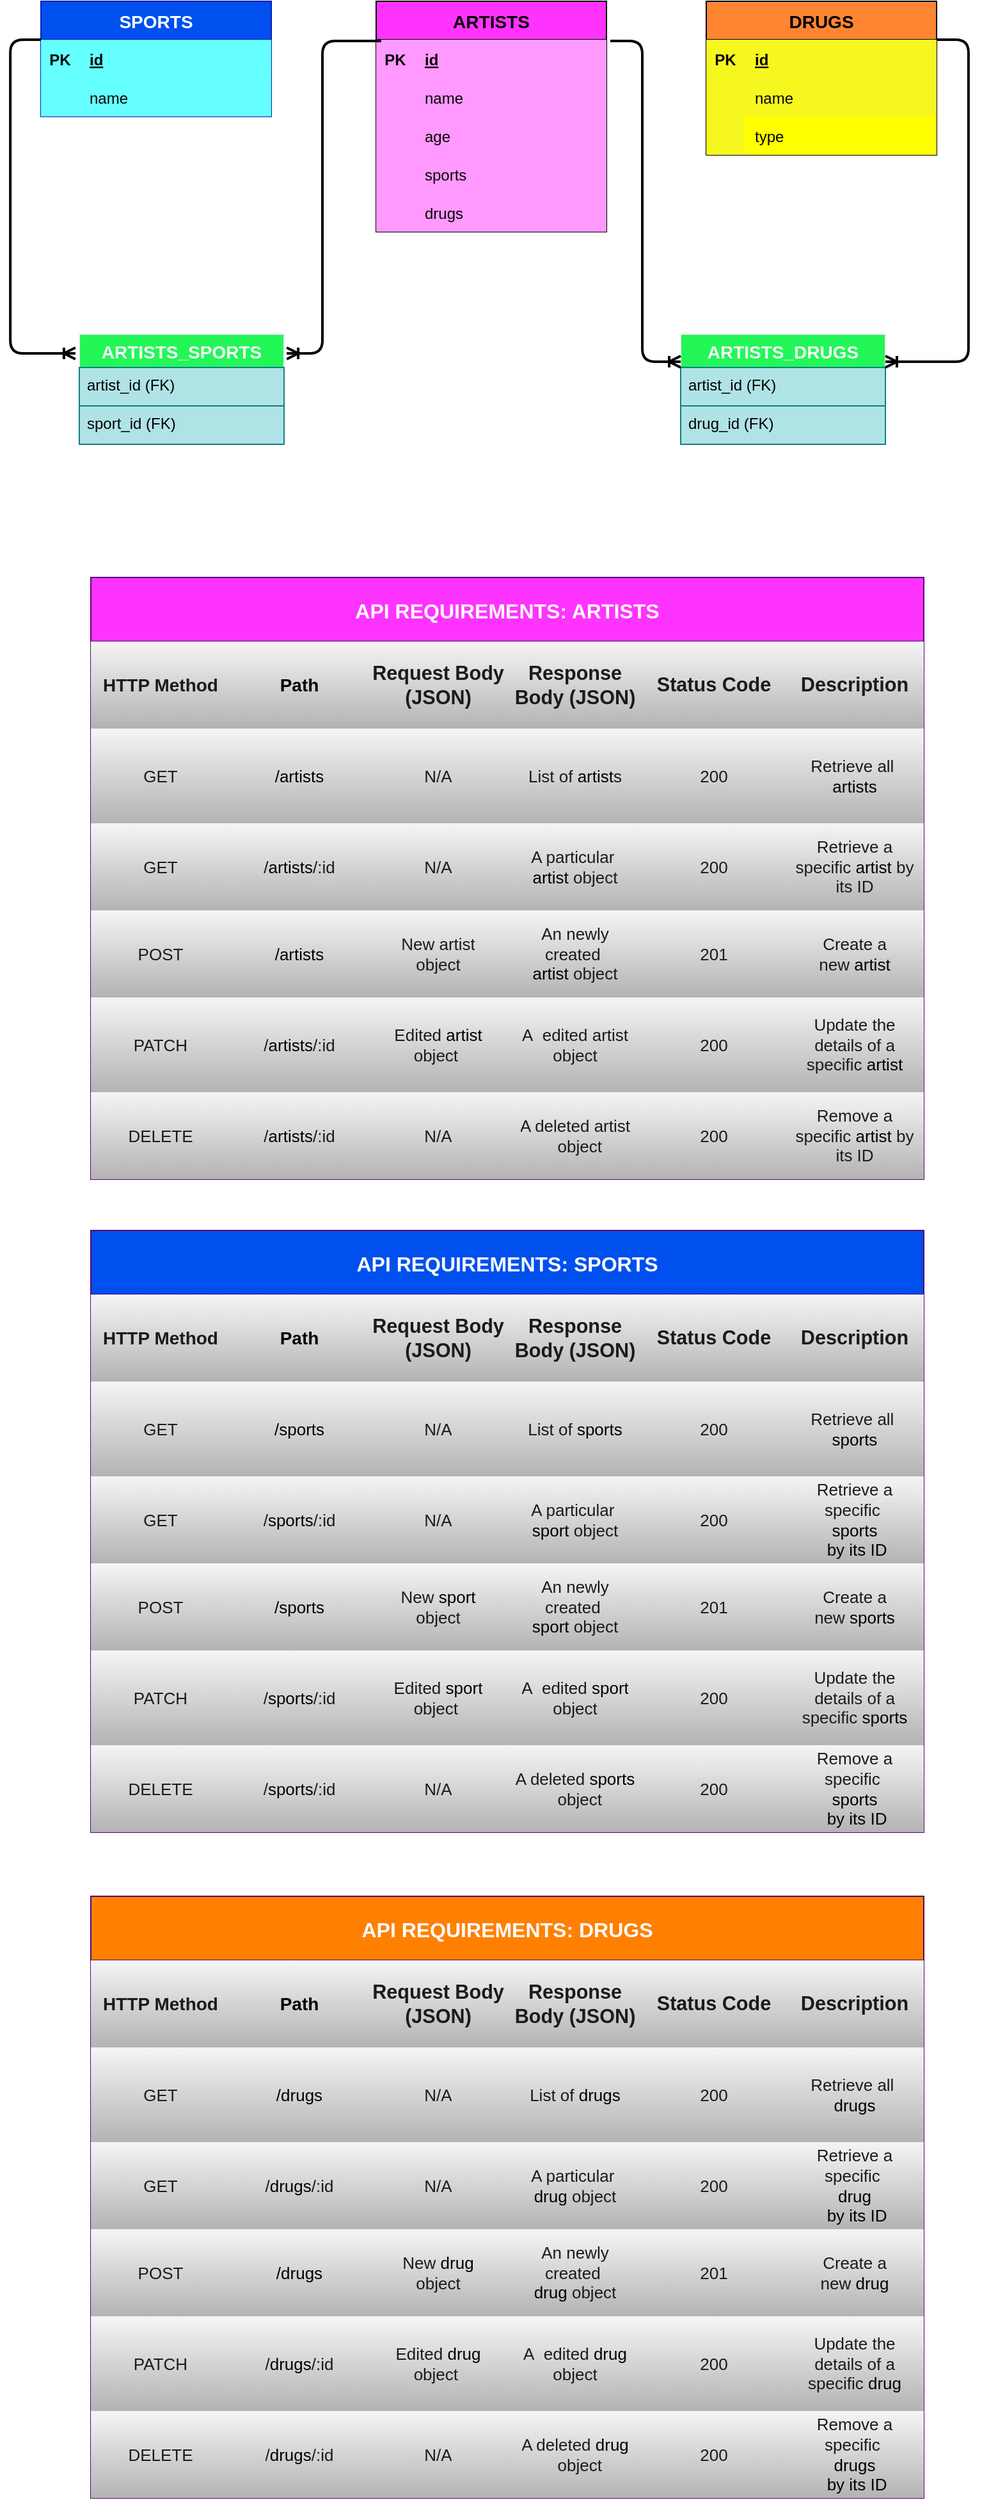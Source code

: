 <mxfile>
    <diagram id="1jXCwU6hPTD2VPfT3fNX" name="Page-1">
        <mxGraphModel dx="1069" dy="515" grid="1" gridSize="10" guides="1" tooltips="1" connect="1" arrows="1" fold="1" page="1" pageScale="1" pageWidth="827" pageHeight="1169" math="0" shadow="0">
            <root>
                <mxCell id="0"/>
                <mxCell id="1" parent="0"/>
                <mxCell id="92" value="SPORTS" style="shape=table;startSize=30;container=1;collapsible=1;childLayout=tableLayout;fixedRows=1;rowLines=0;fontStyle=1;align=center;resizeLast=1;fillColor=#0050EF;fontSize=14;fontColor=#ffffff;strokeColor=#001DBC;" parent="1" vertex="1">
                    <mxGeometry x="60" y="360" width="180" height="90" as="geometry">
                        <mxRectangle x="60" y="360" width="90" height="30" as="alternateBounds"/>
                    </mxGeometry>
                </mxCell>
                <mxCell id="93" value="" style="shape=tableRow;horizontal=0;startSize=0;swimlaneHead=0;swimlaneBody=0;fillColor=none;collapsible=0;dropTarget=0;points=[[0,0.5],[1,0.5]];portConstraint=eastwest;top=0;left=0;right=0;bottom=1;" parent="92" vertex="1">
                    <mxGeometry y="30" width="180" height="30" as="geometry"/>
                </mxCell>
                <mxCell id="94" value="PK" style="shape=partialRectangle;connectable=0;fillColor=#66FFFF;top=0;left=0;bottom=0;right=0;fontStyle=1;overflow=hidden;fontColor=#050505;" parent="93" vertex="1">
                    <mxGeometry width="30" height="30" as="geometry">
                        <mxRectangle width="30" height="30" as="alternateBounds"/>
                    </mxGeometry>
                </mxCell>
                <mxCell id="95" value="id" style="shape=partialRectangle;connectable=0;fillColor=#66FFFF;top=0;left=0;bottom=0;right=0;align=left;spacingLeft=6;fontStyle=5;overflow=hidden;fontColor=#050505;" parent="93" vertex="1">
                    <mxGeometry x="30" width="150" height="30" as="geometry">
                        <mxRectangle width="150" height="30" as="alternateBounds"/>
                    </mxGeometry>
                </mxCell>
                <mxCell id="96" value="" style="shape=tableRow;horizontal=0;startSize=0;swimlaneHead=0;swimlaneBody=0;fillColor=none;collapsible=0;dropTarget=0;points=[[0,0.5],[1,0.5]];portConstraint=eastwest;top=0;left=0;right=0;bottom=0;" parent="92" vertex="1">
                    <mxGeometry y="60" width="180" height="30" as="geometry"/>
                </mxCell>
                <mxCell id="97" value="" style="shape=partialRectangle;connectable=0;fillColor=#66FFFF;top=0;left=0;bottom=0;right=0;editable=1;overflow=hidden;fontColor=#050505;" parent="96" vertex="1">
                    <mxGeometry width="30" height="30" as="geometry">
                        <mxRectangle width="30" height="30" as="alternateBounds"/>
                    </mxGeometry>
                </mxCell>
                <mxCell id="98" value="name" style="shape=partialRectangle;connectable=0;fillColor=#66FFFF;top=0;left=0;bottom=0;right=0;align=left;spacingLeft=6;overflow=hidden;fontColor=#050505;" parent="96" vertex="1">
                    <mxGeometry x="30" width="150" height="30" as="geometry">
                        <mxRectangle width="150" height="30" as="alternateBounds"/>
                    </mxGeometry>
                </mxCell>
                <mxCell id="155" value="ARTISTS" style="shape=table;startSize=30;container=1;collapsible=1;childLayout=tableLayout;fixedRows=1;rowLines=0;fontStyle=1;align=center;resizeLast=1;fillColor=#FF33FF;fontSize=14;" parent="1" vertex="1">
                    <mxGeometry x="322" y="360" width="180" height="180" as="geometry">
                        <mxRectangle x="322" y="360" width="90" height="30" as="alternateBounds"/>
                    </mxGeometry>
                </mxCell>
                <mxCell id="156" value="" style="shape=tableRow;horizontal=0;startSize=0;swimlaneHead=0;swimlaneBody=0;fillColor=none;collapsible=0;dropTarget=0;points=[[0,0.5],[1,0.5]];portConstraint=eastwest;top=0;left=0;right=0;bottom=1;" parent="155" vertex="1">
                    <mxGeometry y="30" width="180" height="30" as="geometry"/>
                </mxCell>
                <mxCell id="157" value="PK" style="shape=partialRectangle;connectable=0;fillColor=#FF99FF;top=0;left=0;bottom=0;right=0;fontStyle=1;overflow=hidden;fontColor=#050505;" parent="156" vertex="1">
                    <mxGeometry width="30" height="30" as="geometry">
                        <mxRectangle width="30" height="30" as="alternateBounds"/>
                    </mxGeometry>
                </mxCell>
                <mxCell id="158" value="id" style="shape=partialRectangle;connectable=0;fillColor=#FF99FF;top=0;left=0;bottom=0;right=0;align=left;spacingLeft=6;fontStyle=5;overflow=hidden;fontColor=#050505;" parent="156" vertex="1">
                    <mxGeometry x="30" width="150" height="30" as="geometry">
                        <mxRectangle width="150" height="30" as="alternateBounds"/>
                    </mxGeometry>
                </mxCell>
                <mxCell id="159" value="" style="shape=tableRow;horizontal=0;startSize=0;swimlaneHead=0;swimlaneBody=0;fillColor=none;collapsible=0;dropTarget=0;points=[[0,0.5],[1,0.5]];portConstraint=eastwest;top=0;left=0;right=0;bottom=0;" parent="155" vertex="1">
                    <mxGeometry y="60" width="180" height="30" as="geometry"/>
                </mxCell>
                <mxCell id="160" value="" style="shape=partialRectangle;connectable=0;fillColor=#FF99FF;top=0;left=0;bottom=0;right=0;editable=1;overflow=hidden;fontColor=#050505;" parent="159" vertex="1">
                    <mxGeometry width="30" height="30" as="geometry">
                        <mxRectangle width="30" height="30" as="alternateBounds"/>
                    </mxGeometry>
                </mxCell>
                <mxCell id="161" value="name" style="shape=partialRectangle;connectable=0;fillColor=#FF99FF;top=0;left=0;bottom=0;right=0;align=left;spacingLeft=6;overflow=hidden;fontColor=#050505;" parent="159" vertex="1">
                    <mxGeometry x="30" width="150" height="30" as="geometry">
                        <mxRectangle width="150" height="30" as="alternateBounds"/>
                    </mxGeometry>
                </mxCell>
                <mxCell id="162" value="" style="shape=tableRow;horizontal=0;startSize=0;swimlaneHead=0;swimlaneBody=0;fillColor=none;collapsible=0;dropTarget=0;points=[[0,0.5],[1,0.5]];portConstraint=eastwest;top=0;left=0;right=0;bottom=0;" parent="155" vertex="1">
                    <mxGeometry y="90" width="180" height="30" as="geometry"/>
                </mxCell>
                <mxCell id="163" value="" style="shape=partialRectangle;connectable=0;fillColor=#FF99FF;top=0;left=0;bottom=0;right=0;editable=1;overflow=hidden;fontColor=#050505;" parent="162" vertex="1">
                    <mxGeometry width="30" height="30" as="geometry">
                        <mxRectangle width="30" height="30" as="alternateBounds"/>
                    </mxGeometry>
                </mxCell>
                <mxCell id="164" value="age" style="shape=partialRectangle;connectable=0;fillColor=#FF99FF;top=0;left=0;bottom=0;right=0;align=left;spacingLeft=6;overflow=hidden;fontColor=#050505;" parent="162" vertex="1">
                    <mxGeometry x="30" width="150" height="30" as="geometry">
                        <mxRectangle width="150" height="30" as="alternateBounds"/>
                    </mxGeometry>
                </mxCell>
                <mxCell id="165" style="shape=tableRow;horizontal=0;startSize=0;swimlaneHead=0;swimlaneBody=0;fillColor=none;collapsible=0;dropTarget=0;points=[[0,0.5],[1,0.5]];portConstraint=eastwest;top=0;left=0;right=0;bottom=0;" parent="155" vertex="1">
                    <mxGeometry y="120" width="180" height="30" as="geometry"/>
                </mxCell>
                <mxCell id="166" style="shape=partialRectangle;connectable=0;fillColor=#FF99FF;top=0;left=0;bottom=0;right=0;editable=1;overflow=hidden;fontColor=#050505;" parent="165" vertex="1">
                    <mxGeometry width="30" height="30" as="geometry">
                        <mxRectangle width="30" height="30" as="alternateBounds"/>
                    </mxGeometry>
                </mxCell>
                <mxCell id="167" value="sports" style="shape=partialRectangle;connectable=1;fillColor=#FF99FF;top=0;left=0;bottom=0;right=0;align=left;spacingLeft=6;overflow=hidden;movable=1;resizable=1;rotatable=1;deletable=1;editable=1;fontColor=#050505;" parent="165" vertex="1">
                    <mxGeometry x="30" width="150" height="30" as="geometry">
                        <mxRectangle width="150" height="30" as="alternateBounds"/>
                    </mxGeometry>
                </mxCell>
                <mxCell id="168" value="" style="shape=tableRow;horizontal=0;startSize=0;swimlaneHead=0;swimlaneBody=0;fillColor=none;collapsible=0;dropTarget=0;points=[[0,0.5],[1,0.5]];portConstraint=eastwest;top=0;left=0;right=0;bottom=0;" parent="155" vertex="1">
                    <mxGeometry y="150" width="180" height="30" as="geometry"/>
                </mxCell>
                <mxCell id="169" value="" style="shape=partialRectangle;connectable=0;fillColor=#FF99FF;top=0;left=0;bottom=0;right=0;editable=1;overflow=hidden;fontColor=#050505;" parent="168" vertex="1">
                    <mxGeometry width="30" height="30" as="geometry">
                        <mxRectangle width="30" height="30" as="alternateBounds"/>
                    </mxGeometry>
                </mxCell>
                <mxCell id="170" value="drugs" style="shape=partialRectangle;connectable=1;fillColor=#FF99FF;top=0;left=0;bottom=0;right=0;align=left;spacingLeft=6;overflow=hidden;movable=1;resizable=1;rotatable=1;deletable=1;editable=1;fontColor=#050505;" parent="168" vertex="1">
                    <mxGeometry x="30" width="150" height="30" as="geometry">
                        <mxRectangle width="150" height="30" as="alternateBounds"/>
                    </mxGeometry>
                </mxCell>
                <mxCell id="171" value="DRUGS" style="shape=table;startSize=30;container=1;collapsible=1;childLayout=tableLayout;fixedRows=1;rowLines=0;fontStyle=1;align=center;resizeLast=1;fillColor=#ff8533;fontSize=14;" parent="1" vertex="1">
                    <mxGeometry x="580" y="360" width="180" height="120" as="geometry">
                        <mxRectangle x="580" y="360" width="90" height="30" as="alternateBounds"/>
                    </mxGeometry>
                </mxCell>
                <mxCell id="172" value="" style="shape=tableRow;horizontal=0;startSize=0;swimlaneHead=0;swimlaneBody=0;fillColor=none;collapsible=0;dropTarget=0;points=[[0,0.5],[1,0.5]];portConstraint=eastwest;top=0;left=0;right=0;bottom=1;" parent="171" vertex="1">
                    <mxGeometry y="30" width="180" height="30" as="geometry"/>
                </mxCell>
                <mxCell id="173" value="PK" style="shape=partialRectangle;connectable=0;fillColor=#F7F720;top=0;left=0;bottom=0;right=0;fontStyle=1;overflow=hidden;fontColor=#050505;" parent="172" vertex="1">
                    <mxGeometry width="30" height="30" as="geometry">
                        <mxRectangle width="30" height="30" as="alternateBounds"/>
                    </mxGeometry>
                </mxCell>
                <mxCell id="174" value="id" style="shape=partialRectangle;connectable=0;fillColor=#F7F720;top=0;left=0;bottom=0;right=0;align=left;spacingLeft=6;fontStyle=5;overflow=hidden;fontColor=#050505;" parent="172" vertex="1">
                    <mxGeometry x="30" width="150" height="30" as="geometry">
                        <mxRectangle width="150" height="30" as="alternateBounds"/>
                    </mxGeometry>
                </mxCell>
                <mxCell id="175" value="" style="shape=tableRow;horizontal=0;startSize=0;swimlaneHead=0;swimlaneBody=0;fillColor=none;collapsible=0;dropTarget=0;points=[[0,0.5],[1,0.5]];portConstraint=eastwest;top=0;left=0;right=0;bottom=0;" parent="171" vertex="1">
                    <mxGeometry y="60" width="180" height="30" as="geometry"/>
                </mxCell>
                <mxCell id="176" value="" style="shape=partialRectangle;connectable=0;fillColor=#F7F720;top=0;left=0;bottom=0;right=0;editable=1;overflow=hidden;fontColor=#050505;" parent="175" vertex="1">
                    <mxGeometry width="30" height="30" as="geometry">
                        <mxRectangle width="30" height="30" as="alternateBounds"/>
                    </mxGeometry>
                </mxCell>
                <mxCell id="177" value="name" style="shape=partialRectangle;connectable=0;fillColor=#F7F720;top=0;left=0;bottom=0;right=0;align=left;spacingLeft=6;overflow=hidden;fontColor=#050505;strokeColor=#F0F0F0;" parent="175" vertex="1">
                    <mxGeometry x="30" width="150" height="30" as="geometry">
                        <mxRectangle width="150" height="30" as="alternateBounds"/>
                    </mxGeometry>
                </mxCell>
                <mxCell id="178" value="" style="shape=tableRow;horizontal=0;startSize=0;swimlaneHead=0;swimlaneBody=0;fillColor=none;collapsible=0;dropTarget=0;points=[[0,0.5],[1,0.5]];portConstraint=eastwest;top=0;left=0;right=0;bottom=0;" parent="171" vertex="1">
                    <mxGeometry y="90" width="180" height="30" as="geometry"/>
                </mxCell>
                <mxCell id="179" value="" style="shape=partialRectangle;connectable=0;fillColor=#F7F720;top=0;left=0;bottom=0;right=0;editable=1;overflow=hidden;fontColor=#050505;" parent="178" vertex="1">
                    <mxGeometry width="30" height="30" as="geometry">
                        <mxRectangle width="30" height="30" as="alternateBounds"/>
                    </mxGeometry>
                </mxCell>
                <mxCell id="180" value="type" style="shape=partialRectangle;connectable=0;fillColor=#FFFF00;top=0;left=0;bottom=0;right=0;align=left;spacingLeft=6;overflow=hidden;fontColor=#050505;strokeColor=#F0F0F0;" parent="178" vertex="1">
                    <mxGeometry x="30" width="150" height="30" as="geometry">
                        <mxRectangle width="150" height="30" as="alternateBounds"/>
                    </mxGeometry>
                </mxCell>
                <mxCell id="208" value="ARTISTS_SPORTS" style="swimlane;fontStyle=1;childLayout=stackLayout;horizontal=1;startSize=26;horizontalStack=0;resizeParent=1;resizeParentMax=0;resizeLast=0;collapsible=1;marginBottom=0;align=center;fontSize=14;strokeColor=#F0F0F0;fontColor=#fafaf9;fillColor=#22f757;" parent="1" vertex="1">
                    <mxGeometry x="90" y="620" width="160" height="86" as="geometry">
                        <mxRectangle x="90" y="620" width="170" height="30" as="alternateBounds"/>
                    </mxGeometry>
                </mxCell>
                <mxCell id="209" value="artist_id (FK)" style="text;strokeColor=#0e8088;fillColor=#b0e3e6;spacingLeft=4;spacingRight=4;overflow=hidden;rotatable=0;points=[[0,0.5],[1,0.5]];portConstraint=eastwest;fontSize=12;fontColor=#000000;" parent="208" vertex="1">
                    <mxGeometry y="26" width="160" height="30" as="geometry"/>
                </mxCell>
                <mxCell id="210" value="sport_id (FK)" style="text;strokeColor=#0e8088;fillColor=#b0e3e6;spacingLeft=4;spacingRight=4;overflow=hidden;rotatable=0;points=[[0,0.5],[1,0.5]];portConstraint=eastwest;fontSize=12;fontColor=#000000;" parent="208" vertex="1">
                    <mxGeometry y="56" width="160" height="30" as="geometry"/>
                </mxCell>
                <mxCell id="212" value="ARTISTS_DRUGS" style="swimlane;fontStyle=1;childLayout=stackLayout;horizontal=1;startSize=26;horizontalStack=0;resizeParent=1;resizeParentMax=0;resizeLast=0;collapsible=1;marginBottom=0;align=center;fontSize=14;strokeColor=#F0F0F0;fontColor=#fafaf9;fillColor=#22f757;" parent="1" vertex="1">
                    <mxGeometry x="560" y="620" width="160" height="86" as="geometry"/>
                </mxCell>
                <mxCell id="213" value="artist_id (FK)" style="text;strokeColor=#0e8088;fillColor=#b0e3e6;spacingLeft=4;spacingRight=4;overflow=hidden;rotatable=0;points=[[0,0.5],[1,0.5]];portConstraint=eastwest;fontSize=12;fontColor=#000000;" parent="212" vertex="1">
                    <mxGeometry y="26" width="160" height="30" as="geometry"/>
                </mxCell>
                <mxCell id="214" value="drug_id (FK)" style="text;strokeColor=#0e8088;fillColor=#b0e3e6;spacingLeft=4;spacingRight=4;overflow=hidden;rotatable=0;points=[[0,0.5],[1,0.5]];portConstraint=eastwest;fontSize=12;fontColor=#000000;" parent="212" vertex="1">
                    <mxGeometry y="56" width="160" height="30" as="geometry"/>
                </mxCell>
                <mxCell id="219" value="" style="edgeStyle=elbowEdgeStyle;fontSize=12;html=1;endArrow=ERoneToMany;fontColor=#000000;strokeWidth=2;entryX=1.013;entryY=0.174;entryDx=0;entryDy=0;entryPerimeter=0;exitX=0.022;exitY=0.033;exitDx=0;exitDy=0;exitPerimeter=0;" parent="1" source="156" target="208" edge="1">
                    <mxGeometry width="100" height="100" relative="1" as="geometry">
                        <mxPoint x="270" y="537" as="sourcePoint"/>
                        <mxPoint x="290" y="632" as="targetPoint"/>
                        <Array as="points">
                            <mxPoint x="280" y="590"/>
                        </Array>
                    </mxGeometry>
                </mxCell>
                <mxCell id="220" value="" style="edgeStyle=elbowEdgeStyle;fontSize=12;html=1;endArrow=ERoneToMany;fontColor=#000000;strokeWidth=2;entryX=-0.019;entryY=0.174;entryDx=0;entryDy=0;exitX=-0.017;exitY=0.033;exitDx=0;exitDy=0;exitPerimeter=0;entryPerimeter=0;" parent="1" target="208" edge="1">
                    <mxGeometry width="100" height="100" relative="1" as="geometry">
                        <mxPoint x="60.0" y="390" as="sourcePoint"/>
                        <mxPoint x="8.14" y="633.974" as="targetPoint"/>
                        <Array as="points">
                            <mxPoint x="36.06" y="589.01"/>
                        </Array>
                    </mxGeometry>
                </mxCell>
                <mxCell id="221" value="" style="edgeStyle=elbowEdgeStyle;fontSize=12;html=1;endArrow=ERoneToMany;fontColor=#000000;strokeWidth=2;entryX=0;entryY=0.25;entryDx=0;entryDy=0;" parent="1" target="212" edge="1">
                    <mxGeometry width="100" height="100" relative="1" as="geometry">
                        <mxPoint x="505" y="391" as="sourcePoint"/>
                        <mxPoint x="493.14" y="693.974" as="targetPoint"/>
                        <Array as="points">
                            <mxPoint x="530" y="540"/>
                        </Array>
                    </mxGeometry>
                </mxCell>
                <mxCell id="222" value="" style="edgeStyle=elbowEdgeStyle;fontSize=12;html=1;endArrow=ERoneToMany;fontColor=#000000;strokeWidth=2;entryX=1;entryY=0.25;entryDx=0;entryDy=0;exitX=1.017;exitY=0.033;exitDx=0;exitDy=0;exitPerimeter=0;" parent="1" target="212" edge="1">
                    <mxGeometry width="100" height="100" relative="1" as="geometry">
                        <mxPoint x="760" y="390" as="sourcePoint"/>
                        <mxPoint x="814.94" y="640.51" as="targetPoint"/>
                        <Array as="points">
                            <mxPoint x="784.94" y="539.01"/>
                        </Array>
                    </mxGeometry>
                </mxCell>
                <mxCell id="280" value="API REQUIREMENTS: ARTISTS" style="shape=table;startSize=50;container=1;collapsible=0;childLayout=tableLayout;labelBackgroundColor=none;strokeColor=#560872;fontSize=16;fontColor=#fdfcfc;fillColor=#FF33FF;fontStyle=1" parent="1" vertex="1">
                    <mxGeometry x="99" y="810" width="651" height="470" as="geometry"/>
                </mxCell>
                <mxCell id="281" value="" style="shape=tableRow;horizontal=0;startSize=0;swimlaneHead=0;swimlaneBody=0;top=0;left=0;bottom=0;right=0;collapsible=0;dropTarget=0;fillColor=none;points=[[0,0.5],[1,0.5]];portConstraint=eastwest;labelBackgroundColor=#FF99FF;strokeColor=#F0F0F0;fontSize=16;fontColor=#fdfcfc;" parent="280" vertex="1">
                    <mxGeometry y="50" width="651" height="68" as="geometry"/>
                </mxCell>
                <mxCell id="282" value="&lt;span style=&quot;color: rgb(25, 28, 28); text-align: start;&quot;&gt;&lt;font style=&quot;font-size: 14px;&quot;&gt;&lt;span&gt;HTTP Method&lt;/span&gt;&lt;/font&gt;&lt;/span&gt;" style="shape=partialRectangle;html=1;whiteSpace=wrap;connectable=0;overflow=hidden;fillColor=#f5f5f5;top=0;left=0;bottom=0;right=0;pointerEvents=1;labelBackgroundColor=none;strokeColor=#666666;fontSize=14;gradientColor=#b3b3b3;fontColor=#000000;fontFamily=Helvetica;fontStyle=1" parent="281" vertex="1">
                    <mxGeometry width="109" height="68" as="geometry">
                        <mxRectangle width="109" height="68" as="alternateBounds"/>
                    </mxGeometry>
                </mxCell>
                <mxCell id="283" value="Path" style="shape=partialRectangle;html=1;whiteSpace=wrap;connectable=0;overflow=hidden;fillColor=#f5f5f5;top=0;left=0;bottom=0;right=0;pointerEvents=1;labelBackgroundColor=none;strokeColor=#666666;fontSize=14;gradientColor=#b3b3b3;fontColor=#000000;fontFamily=Helvetica;fontStyle=1" parent="281" vertex="1">
                    <mxGeometry x="109" width="108" height="68" as="geometry">
                        <mxRectangle width="108" height="68" as="alternateBounds"/>
                    </mxGeometry>
                </mxCell>
                <mxCell id="284" value="&lt;span style=&quot;color: rgb(25, 28, 28); font-size: 15.3px; text-align: start;&quot;&gt;Request Body (JSON)&lt;/span&gt;" style="shape=partialRectangle;html=1;whiteSpace=wrap;connectable=0;overflow=hidden;fillColor=#f5f5f5;top=0;left=0;bottom=0;right=0;pointerEvents=1;labelBackgroundColor=none;strokeColor=#666666;fontSize=14;gradientColor=#b3b3b3;fontColor=#000000;fontFamily=Helvetica;fontStyle=1" parent="281" vertex="1">
                    <mxGeometry x="217" width="109" height="68" as="geometry">
                        <mxRectangle width="109" height="68" as="alternateBounds"/>
                    </mxGeometry>
                </mxCell>
                <mxCell id="285" value="&lt;span style=&quot;color: rgb(25, 28, 28); font-size: 15.3px; text-align: start;&quot;&gt;Response Body (JSON)&lt;/span&gt;" style="shape=partialRectangle;html=1;whiteSpace=wrap;connectable=0;overflow=hidden;fillColor=#f5f5f5;top=0;left=0;bottom=0;right=0;pointerEvents=1;labelBackgroundColor=none;strokeColor=#666666;fontSize=14;gradientColor=#b3b3b3;fontColor=#000000;fontFamily=Helvetica;fontStyle=1" parent="281" vertex="1">
                    <mxGeometry x="326" width="105" height="68" as="geometry">
                        <mxRectangle width="105" height="68" as="alternateBounds"/>
                    </mxGeometry>
                </mxCell>
                <mxCell id="286" value="&lt;span style=&quot;color: rgb(25, 28, 28); font-size: 15.3px; text-align: start;&quot;&gt;Status Code&lt;/span&gt;" style="shape=partialRectangle;html=1;whiteSpace=wrap;connectable=0;overflow=hidden;fillColor=#f5f5f5;top=0;left=0;bottom=0;right=0;pointerEvents=1;labelBackgroundColor=none;strokeColor=#666666;fontSize=14;gradientColor=#b3b3b3;fontColor=#000000;fontFamily=Helvetica;fontStyle=1" parent="281" vertex="1">
                    <mxGeometry x="431" width="112" height="68" as="geometry">
                        <mxRectangle width="112" height="68" as="alternateBounds"/>
                    </mxGeometry>
                </mxCell>
                <mxCell id="287" value="&lt;span style=&quot;color: rgb(25, 28, 28); font-size: 15.3px; text-align: start;&quot;&gt;Description&lt;/span&gt;" style="shape=partialRectangle;html=1;whiteSpace=wrap;connectable=0;overflow=hidden;fillColor=#f5f5f5;top=0;left=0;bottom=0;right=0;pointerEvents=1;labelBackgroundColor=none;strokeColor=#666666;fontSize=14;gradientColor=#b3b3b3;fontColor=#000000;fontFamily=Helvetica;fontStyle=1" parent="281" vertex="1">
                    <mxGeometry x="543" width="108" height="68" as="geometry">
                        <mxRectangle width="108" height="68" as="alternateBounds"/>
                    </mxGeometry>
                </mxCell>
                <mxCell id="288" value="" style="shape=tableRow;horizontal=0;startSize=0;swimlaneHead=0;swimlaneBody=0;top=0;left=0;bottom=0;right=0;collapsible=0;dropTarget=0;fillColor=none;points=[[0,0.5],[1,0.5]];portConstraint=eastwest;labelBackgroundColor=#FF99FF;strokeColor=#F0F0F0;fontSize=16;fontColor=#fdfcfc;" parent="280" vertex="1">
                    <mxGeometry y="118" width="651" height="74" as="geometry"/>
                </mxCell>
                <mxCell id="289" value="&lt;span style=&quot;color: rgb(25, 28, 28); font-size: 13px; text-align: start;&quot;&gt;GET&lt;/span&gt;" style="shape=partialRectangle;html=1;whiteSpace=wrap;connectable=0;overflow=hidden;fillColor=#f5f5f5;top=0;left=0;bottom=0;right=0;pointerEvents=1;labelBackgroundColor=none;strokeColor=#666666;fontSize=13;gradientColor=#b3b3b3;fontColor=#000000;fontFamily=Helvetica;" parent="288" vertex="1">
                    <mxGeometry width="109" height="74" as="geometry">
                        <mxRectangle width="109" height="74" as="alternateBounds"/>
                    </mxGeometry>
                </mxCell>
                <mxCell id="290" value="/artists" style="shape=partialRectangle;html=1;whiteSpace=wrap;connectable=0;overflow=hidden;fillColor=#f5f5f5;top=0;left=0;bottom=0;right=0;pointerEvents=1;labelBackgroundColor=none;strokeColor=#666666;fontSize=13;gradientColor=#b3b3b3;fontColor=#000000;fontFamily=Helvetica;" parent="288" vertex="1">
                    <mxGeometry x="109" width="108" height="74" as="geometry">
                        <mxRectangle width="108" height="74" as="alternateBounds"/>
                    </mxGeometry>
                </mxCell>
                <mxCell id="291" value="&lt;span style=&quot;color: rgb(25, 28, 28); font-size: 13px; text-align: start;&quot;&gt;N/A&lt;/span&gt;" style="shape=partialRectangle;html=1;whiteSpace=wrap;connectable=0;overflow=hidden;fillColor=#f5f5f5;top=0;left=0;bottom=0;right=0;pointerEvents=1;labelBackgroundColor=none;strokeColor=#666666;fontSize=13;gradientColor=#b3b3b3;fontColor=#000000;fontFamily=Helvetica;" parent="288" vertex="1">
                    <mxGeometry x="217" width="109" height="74" as="geometry">
                        <mxRectangle width="109" height="74" as="alternateBounds"/>
                    </mxGeometry>
                </mxCell>
                <mxCell id="292" value="&lt;span style=&quot;color: rgb(25, 28, 28); font-size: 13px; text-align: start;&quot;&gt;List of&amp;nbsp;&lt;/span&gt;artist&lt;span style=&quot;color: rgb(25, 28, 28); font-size: 13px; text-align: start;&quot;&gt;s&lt;/span&gt;" style="shape=partialRectangle;html=1;whiteSpace=wrap;connectable=0;overflow=hidden;fillColor=#f5f5f5;top=0;left=0;bottom=0;right=0;pointerEvents=1;labelBackgroundColor=none;strokeColor=#666666;fontSize=13;gradientColor=#b3b3b3;fontColor=#000000;fontFamily=Helvetica;" parent="288" vertex="1">
                    <mxGeometry x="326" width="105" height="74" as="geometry">
                        <mxRectangle width="105" height="74" as="alternateBounds"/>
                    </mxGeometry>
                </mxCell>
                <mxCell id="293" value="&lt;span style=&quot;color: rgb(25, 28, 28); font-size: 13px; text-align: start;&quot;&gt;200&lt;/span&gt;" style="shape=partialRectangle;html=1;whiteSpace=wrap;connectable=0;overflow=hidden;fillColor=#f5f5f5;top=0;left=0;bottom=0;right=0;pointerEvents=1;labelBackgroundColor=none;strokeColor=#666666;fontSize=13;gradientColor=#b3b3b3;fontColor=#000000;fontFamily=Helvetica;" parent="288" vertex="1">
                    <mxGeometry x="431" width="112" height="74" as="geometry">
                        <mxRectangle width="112" height="74" as="alternateBounds"/>
                    </mxGeometry>
                </mxCell>
                <mxCell id="294" value="&lt;span style=&quot;color: rgb(25, 28, 28); font-size: 13px; text-align: start;&quot;&gt;Retrieve all&amp;nbsp;&lt;br&gt;&lt;/span&gt;artists" style="shape=partialRectangle;html=1;whiteSpace=wrap;connectable=0;overflow=hidden;fillColor=#f5f5f5;top=0;left=0;bottom=0;right=0;pointerEvents=1;labelBackgroundColor=none;strokeColor=#666666;fontSize=13;gradientColor=#b3b3b3;fontColor=#000000;fontFamily=Helvetica;" parent="288" vertex="1">
                    <mxGeometry x="543" width="108" height="74" as="geometry">
                        <mxRectangle width="108" height="74" as="alternateBounds"/>
                    </mxGeometry>
                </mxCell>
                <mxCell id="295" value="" style="shape=tableRow;horizontal=0;startSize=0;swimlaneHead=0;swimlaneBody=0;top=0;left=0;bottom=0;right=0;collapsible=0;dropTarget=0;fillColor=none;points=[[0,0.5],[1,0.5]];portConstraint=eastwest;labelBackgroundColor=#FF99FF;strokeColor=#F0F0F0;fontSize=16;fontColor=#fdfcfc;" parent="280" vertex="1">
                    <mxGeometry y="192" width="651" height="68" as="geometry"/>
                </mxCell>
                <mxCell id="296" value="&lt;span style=&quot;color: rgb(25, 28, 28); font-size: 13px; text-align: start;&quot;&gt;GET&lt;/span&gt;" style="shape=partialRectangle;html=1;whiteSpace=wrap;connectable=0;overflow=hidden;fillColor=#f5f5f5;top=0;left=0;bottom=0;right=0;pointerEvents=1;labelBackgroundColor=none;strokeColor=#666666;fontSize=13;gradientColor=#b3b3b3;fontColor=#000000;fontFamily=Helvetica;" parent="295" vertex="1">
                    <mxGeometry width="109" height="68" as="geometry">
                        <mxRectangle width="109" height="68" as="alternateBounds"/>
                    </mxGeometry>
                </mxCell>
                <mxCell id="297" value="&lt;span style=&quot;color: rgb(25, 28, 28); font-size: 13px; text-align: start;&quot;&gt;/&lt;/span&gt;artists&lt;span style=&quot;color: rgb(25, 28, 28); font-size: 13px; text-align: start;&quot;&gt;/:id&lt;/span&gt;" style="shape=partialRectangle;html=1;whiteSpace=wrap;connectable=0;overflow=hidden;fillColor=#f5f5f5;top=0;left=0;bottom=0;right=0;pointerEvents=1;labelBackgroundColor=none;strokeColor=#666666;fontSize=13;gradientColor=#b3b3b3;fontColor=#000000;fontFamily=Helvetica;" parent="295" vertex="1">
                    <mxGeometry x="109" width="108" height="68" as="geometry">
                        <mxRectangle width="108" height="68" as="alternateBounds"/>
                    </mxGeometry>
                </mxCell>
                <mxCell id="298" value="&lt;span style=&quot;color: rgb(25, 28, 28); font-size: 13px; text-align: start;&quot;&gt;N/A&lt;/span&gt;" style="shape=partialRectangle;html=1;whiteSpace=wrap;connectable=0;overflow=hidden;fillColor=#f5f5f5;top=0;left=0;bottom=0;right=0;pointerEvents=1;labelBackgroundColor=none;strokeColor=#666666;fontSize=13;gradientColor=#b3b3b3;fontColor=#000000;fontFamily=Helvetica;" parent="295" vertex="1">
                    <mxGeometry x="217" width="109" height="68" as="geometry">
                        <mxRectangle width="109" height="68" as="alternateBounds"/>
                    </mxGeometry>
                </mxCell>
                <mxCell id="299" value="&lt;span style=&quot;color: rgb(25, 28, 28); font-size: 13px; text-align: start;&quot;&gt;A particular&amp;nbsp;&lt;br&gt;&lt;/span&gt;artist&lt;span style=&quot;color: rgb(25, 28, 28); font-size: 13px; text-align: start;&quot;&gt;&amp;nbsp;object&lt;/span&gt;" style="shape=partialRectangle;html=1;whiteSpace=wrap;connectable=0;overflow=hidden;fillColor=#f5f5f5;top=0;left=0;bottom=0;right=0;pointerEvents=1;labelBackgroundColor=none;strokeColor=#666666;fontSize=13;gradientColor=#b3b3b3;fontColor=#000000;fontFamily=Helvetica;" parent="295" vertex="1">
                    <mxGeometry x="326" width="105" height="68" as="geometry">
                        <mxRectangle width="105" height="68" as="alternateBounds"/>
                    </mxGeometry>
                </mxCell>
                <mxCell id="300" value="&lt;span style=&quot;color: rgb(25, 28, 28); font-size: 13px; text-align: start;&quot;&gt;200&lt;/span&gt;" style="shape=partialRectangle;html=1;whiteSpace=wrap;connectable=0;overflow=hidden;fillColor=#f5f5f5;top=0;left=0;bottom=0;right=0;pointerEvents=1;labelBackgroundColor=none;strokeColor=#666666;fontSize=13;gradientColor=#b3b3b3;fontColor=#000000;fontFamily=Helvetica;" parent="295" vertex="1">
                    <mxGeometry x="431" width="112" height="68" as="geometry">
                        <mxRectangle width="112" height="68" as="alternateBounds"/>
                    </mxGeometry>
                </mxCell>
                <mxCell id="301" value="&lt;span style=&quot;color: rgb(25, 28, 28); font-size: 13px; text-align: start;&quot;&gt;Retrieve a specific&amp;nbsp;&lt;/span&gt;artist&lt;span style=&quot;color: rgb(25, 28, 28); font-size: 13px; text-align: start;&quot;&gt;&amp;nbsp;by its ID&lt;/span&gt;" style="shape=partialRectangle;html=1;whiteSpace=wrap;connectable=0;overflow=hidden;fillColor=#f5f5f5;top=0;left=0;bottom=0;right=0;pointerEvents=1;labelBackgroundColor=none;strokeColor=#666666;fontSize=13;gradientColor=#b3b3b3;fontColor=#000000;fontFamily=Helvetica;" parent="295" vertex="1">
                    <mxGeometry x="543" width="108" height="68" as="geometry">
                        <mxRectangle width="108" height="68" as="alternateBounds"/>
                    </mxGeometry>
                </mxCell>
                <mxCell id="302" value="" style="shape=tableRow;horizontal=0;startSize=0;swimlaneHead=0;swimlaneBody=0;top=0;left=0;bottom=0;right=0;collapsible=0;dropTarget=0;fillColor=none;points=[[0,0.5],[1,0.5]];portConstraint=eastwest;labelBackgroundColor=#FF99FF;strokeColor=#F0F0F0;fontSize=16;fontColor=#fdfcfc;" parent="280" vertex="1">
                    <mxGeometry y="260" width="651" height="68" as="geometry"/>
                </mxCell>
                <mxCell id="303" value="&lt;meta charset=&quot;utf-8&quot; style=&quot;font-size: 13px;&quot;&gt;&lt;span style=&quot;color: rgb(25, 28, 28); font-size: 13px; font-style: normal; font-variant-ligatures: normal; font-variant-caps: normal; font-weight: 400; letter-spacing: normal; orphans: 2; text-align: start; text-indent: 0px; text-transform: none; widows: 2; word-spacing: 0px; -webkit-text-stroke-width: 0px; text-decoration-thickness: initial; text-decoration-style: initial; text-decoration-color: initial; float: none; display: inline !important;&quot;&gt;POST&lt;/span&gt;" style="shape=partialRectangle;html=1;whiteSpace=wrap;connectable=0;overflow=hidden;fillColor=#f5f5f5;top=0;left=0;bottom=0;right=0;pointerEvents=1;labelBackgroundColor=none;strokeColor=#666666;fontSize=13;gradientColor=#b3b3b3;fontColor=#000000;fontFamily=Helvetica;" parent="302" vertex="1">
                    <mxGeometry width="109" height="68" as="geometry">
                        <mxRectangle width="109" height="68" as="alternateBounds"/>
                    </mxGeometry>
                </mxCell>
                <mxCell id="304" value="/artists" style="shape=partialRectangle;html=1;whiteSpace=wrap;connectable=0;overflow=hidden;fillColor=#f5f5f5;top=0;left=0;bottom=0;right=0;pointerEvents=1;labelBackgroundColor=none;strokeColor=#666666;fontSize=13;gradientColor=#b3b3b3;fontColor=#000000;fontFamily=Helvetica;" parent="302" vertex="1">
                    <mxGeometry x="109" width="108" height="68" as="geometry">
                        <mxRectangle width="108" height="68" as="alternateBounds"/>
                    </mxGeometry>
                </mxCell>
                <mxCell id="305" value="&lt;span style=&quot;color: rgb(25, 28, 28); font-size: 13px; text-align: start;&quot;&gt;New artist&lt;br&gt;object&lt;/span&gt;" style="shape=partialRectangle;html=1;whiteSpace=wrap;connectable=0;overflow=hidden;fillColor=#f5f5f5;top=0;left=0;bottom=0;right=0;pointerEvents=1;labelBackgroundColor=none;strokeColor=#666666;fontSize=13;gradientColor=#b3b3b3;fontColor=#000000;fontFamily=Helvetica;" parent="302" vertex="1">
                    <mxGeometry x="217" width="109" height="68" as="geometry">
                        <mxRectangle width="109" height="68" as="alternateBounds"/>
                    </mxGeometry>
                </mxCell>
                <mxCell id="306" value="&lt;span style=&quot;color: rgb(25, 28, 28); font-size: 13px; text-align: start;&quot;&gt;An newly created&amp;nbsp;&lt;br&gt;&lt;/span&gt;artist&lt;span style=&quot;color: rgb(25, 28, 28); font-size: 13px; text-align: start;&quot;&gt;&amp;nbsp;object&lt;/span&gt;" style="shape=partialRectangle;html=1;whiteSpace=wrap;connectable=0;overflow=hidden;fillColor=#f5f5f5;top=0;left=0;bottom=0;right=0;pointerEvents=1;labelBackgroundColor=none;strokeColor=#666666;fontSize=13;gradientColor=#b3b3b3;fontColor=#000000;fontFamily=Helvetica;" parent="302" vertex="1">
                    <mxGeometry x="326" width="105" height="68" as="geometry">
                        <mxRectangle width="105" height="68" as="alternateBounds"/>
                    </mxGeometry>
                </mxCell>
                <mxCell id="307" value="&lt;span style=&quot;color: rgb(25, 28, 28); font-size: 13px; text-align: start;&quot;&gt;201&lt;/span&gt;" style="shape=partialRectangle;html=1;whiteSpace=wrap;connectable=0;overflow=hidden;fillColor=#f5f5f5;top=0;left=0;bottom=0;right=0;pointerEvents=1;labelBackgroundColor=none;strokeColor=#666666;fontSize=13;gradientColor=#b3b3b3;fontColor=#000000;fontFamily=Helvetica;" parent="302" vertex="1">
                    <mxGeometry x="431" width="112" height="68" as="geometry">
                        <mxRectangle width="112" height="68" as="alternateBounds"/>
                    </mxGeometry>
                </mxCell>
                <mxCell id="308" value="&lt;span style=&quot;color: rgb(25, 28, 28); font-size: 13px; text-align: start;&quot;&gt;Create a new&amp;nbsp;&lt;/span&gt;artist" style="shape=partialRectangle;html=1;whiteSpace=wrap;connectable=0;overflow=hidden;fillColor=#f5f5f5;top=0;left=0;bottom=0;right=0;pointerEvents=1;labelBackgroundColor=none;strokeColor=#666666;fontSize=13;gradientColor=#b3b3b3;fontColor=#000000;fontFamily=Helvetica;" parent="302" vertex="1">
                    <mxGeometry x="543" width="108" height="68" as="geometry">
                        <mxRectangle width="108" height="68" as="alternateBounds"/>
                    </mxGeometry>
                </mxCell>
                <mxCell id="309" value="" style="shape=tableRow;horizontal=0;startSize=0;swimlaneHead=0;swimlaneBody=0;top=0;left=0;bottom=0;right=0;collapsible=0;dropTarget=0;fillColor=none;points=[[0,0.5],[1,0.5]];portConstraint=eastwest;labelBackgroundColor=#FF99FF;strokeColor=#F0F0F0;fontSize=16;fontColor=#fdfcfc;" parent="280" vertex="1">
                    <mxGeometry y="328" width="651" height="74" as="geometry"/>
                </mxCell>
                <mxCell id="310" value="&lt;span style=&quot;color: rgb(25, 28, 28); font-size: 13px; text-align: start;&quot;&gt;PATCH&lt;/span&gt;" style="shape=partialRectangle;html=1;whiteSpace=wrap;connectable=0;overflow=hidden;fillColor=#f5f5f5;top=0;left=0;bottom=0;right=0;pointerEvents=1;labelBackgroundColor=none;strokeColor=#666666;fontSize=13;gradientColor=#b3b3b3;fontColor=#000000;fontFamily=Helvetica;" parent="309" vertex="1">
                    <mxGeometry width="109" height="74" as="geometry">
                        <mxRectangle width="109" height="74" as="alternateBounds"/>
                    </mxGeometry>
                </mxCell>
                <mxCell id="311" value="&lt;span style=&quot;color: rgb(25, 28, 28); font-size: 13px; text-align: start;&quot;&gt;/&lt;/span&gt;artists&lt;span style=&quot;color: rgb(25, 28, 28); font-size: 13px; text-align: start;&quot;&gt;/:id&lt;/span&gt;" style="shape=partialRectangle;html=1;whiteSpace=wrap;connectable=0;overflow=hidden;fillColor=#f5f5f5;top=0;left=0;bottom=0;right=0;pointerEvents=1;labelBackgroundColor=none;strokeColor=#666666;fontSize=13;gradientColor=#b3b3b3;fontColor=#000000;fontFamily=Helvetica;" parent="309" vertex="1">
                    <mxGeometry x="109" width="108" height="74" as="geometry">
                        <mxRectangle width="108" height="74" as="alternateBounds"/>
                    </mxGeometry>
                </mxCell>
                <mxCell id="312" value="&lt;span style=&quot;color: rgb(25, 28, 28); font-size: 13px; text-align: start;&quot;&gt;Edited&amp;nbsp;&lt;/span&gt;artist&lt;br&gt;&lt;span style=&quot;color: rgb(25, 28, 28); font-size: 13px; text-align: start;&quot;&gt;object&amp;nbsp;&lt;/span&gt;" style="shape=partialRectangle;html=1;whiteSpace=wrap;connectable=0;overflow=hidden;fillColor=#f5f5f5;top=0;left=0;bottom=0;right=0;pointerEvents=1;labelBackgroundColor=none;strokeColor=#666666;fontSize=13;gradientColor=#b3b3b3;fontColor=#000000;fontFamily=Helvetica;" parent="309" vertex="1">
                    <mxGeometry x="217" width="109" height="74" as="geometry">
                        <mxRectangle width="109" height="74" as="alternateBounds"/>
                    </mxGeometry>
                </mxCell>
                <mxCell id="313" value="&lt;span style=&quot;color: rgb(25, 28, 28); font-size: 13px; text-align: start;&quot;&gt;A&amp;nbsp;&lt;/span&gt;&lt;span style=&quot;color: rgb(25, 28, 28); font-size: 13px; text-align: start;&quot;&gt;&amp;nbsp;edited artist&lt;br&gt;object&lt;/span&gt;" style="shape=partialRectangle;html=1;whiteSpace=wrap;connectable=0;overflow=hidden;fillColor=#f5f5f5;top=0;left=0;bottom=0;right=0;pointerEvents=1;labelBackgroundColor=none;strokeColor=#666666;fontSize=13;gradientColor=#b3b3b3;fontColor=#000000;fontFamily=Helvetica;" parent="309" vertex="1">
                    <mxGeometry x="326" width="105" height="74" as="geometry">
                        <mxRectangle width="105" height="74" as="alternateBounds"/>
                    </mxGeometry>
                </mxCell>
                <mxCell id="314" value="&lt;span style=&quot;color: rgb(25, 28, 28); font-size: 13px; text-align: start;&quot;&gt;200&lt;/span&gt;" style="shape=partialRectangle;html=1;whiteSpace=wrap;connectable=0;overflow=hidden;fillColor=#f5f5f5;top=0;left=0;bottom=0;right=0;pointerEvents=1;labelBackgroundColor=none;strokeColor=#666666;fontSize=13;gradientColor=#b3b3b3;fontColor=#000000;fontFamily=Helvetica;" parent="309" vertex="1">
                    <mxGeometry x="431" width="112" height="74" as="geometry">
                        <mxRectangle width="112" height="74" as="alternateBounds"/>
                    </mxGeometry>
                </mxCell>
                <mxCell id="315" value="&lt;span style=&quot;color: rgb(25, 28, 28); font-size: 13px; text-align: start;&quot;&gt;Update the &lt;br&gt;details of a specific&amp;nbsp;&lt;/span&gt;artist" style="shape=partialRectangle;html=1;whiteSpace=wrap;connectable=0;overflow=hidden;fillColor=#f5f5f5;top=0;left=0;bottom=0;right=0;pointerEvents=1;labelBackgroundColor=none;strokeColor=#666666;fontSize=13;gradientColor=#b3b3b3;fontColor=#000000;fontFamily=Helvetica;" parent="309" vertex="1">
                    <mxGeometry x="543" width="108" height="74" as="geometry">
                        <mxRectangle width="108" height="74" as="alternateBounds"/>
                    </mxGeometry>
                </mxCell>
                <mxCell id="316" value="" style="shape=tableRow;horizontal=0;startSize=0;swimlaneHead=0;swimlaneBody=0;top=0;left=0;bottom=0;right=0;collapsible=0;dropTarget=0;fillColor=none;points=[[0,0.5],[1,0.5]];portConstraint=eastwest;labelBackgroundColor=#FF99FF;strokeColor=#F0F0F0;fontSize=16;fontColor=#fdfcfc;" parent="280" vertex="1">
                    <mxGeometry y="402" width="651" height="68" as="geometry"/>
                </mxCell>
                <mxCell id="317" value="&lt;span style=&quot;color: rgb(25, 28, 28); font-size: 13px; text-align: start;&quot;&gt;DELETE&lt;/span&gt;" style="shape=partialRectangle;html=1;whiteSpace=wrap;connectable=0;overflow=hidden;fillColor=#f5f5f5;top=0;left=0;bottom=0;right=0;pointerEvents=1;labelBackgroundColor=none;strokeColor=#666666;fontSize=13;gradientColor=#b3b3b3;fontColor=#000000;fontFamily=Helvetica;" parent="316" vertex="1">
                    <mxGeometry width="109" height="68" as="geometry">
                        <mxRectangle width="109" height="68" as="alternateBounds"/>
                    </mxGeometry>
                </mxCell>
                <mxCell id="318" value="&lt;span style=&quot;color: rgb(25, 28, 28); font-size: 13px; text-align: start;&quot;&gt;/&lt;/span&gt;artists&lt;span style=&quot;color: rgb(25, 28, 28); font-size: 13px; text-align: start;&quot;&gt;/:id&lt;/span&gt;" style="shape=partialRectangle;html=1;whiteSpace=wrap;connectable=0;overflow=hidden;fillColor=#f5f5f5;top=0;left=0;bottom=0;right=0;pointerEvents=1;labelBackgroundColor=none;strokeColor=#666666;fontSize=13;gradientColor=#b3b3b3;fontColor=#000000;fontFamily=Helvetica;" parent="316" vertex="1">
                    <mxGeometry x="109" width="108" height="68" as="geometry">
                        <mxRectangle width="108" height="68" as="alternateBounds"/>
                    </mxGeometry>
                </mxCell>
                <mxCell id="319" value="&lt;span style=&quot;color: rgb(25, 28, 28); font-size: 13px; text-align: start;&quot;&gt;N/A&lt;/span&gt;" style="shape=partialRectangle;html=1;whiteSpace=wrap;connectable=0;overflow=hidden;fillColor=#f5f5f5;top=0;left=0;bottom=0;right=0;pointerEvents=1;labelBackgroundColor=none;strokeColor=#666666;fontSize=13;gradientColor=#b3b3b3;fontColor=#000000;fontFamily=Helvetica;" parent="316" vertex="1">
                    <mxGeometry x="217" width="109" height="68" as="geometry">
                        <mxRectangle width="109" height="68" as="alternateBounds"/>
                    </mxGeometry>
                </mxCell>
                <mxCell id="320" value="&lt;span style=&quot;color: rgb(25, 28, 28); font-size: 13px; text-align: start;&quot;&gt;A deleted artist&lt;br&gt;&amp;nbsp;&lt;/span&gt;&lt;span style=&quot;color: rgb(25, 28, 28); font-size: 13px; text-align: start;&quot;&gt;&amp;nbsp;object&lt;/span&gt;" style="shape=partialRectangle;html=1;whiteSpace=wrap;connectable=0;overflow=hidden;fillColor=#f5f5f5;top=0;left=0;bottom=0;right=0;pointerEvents=1;labelBackgroundColor=none;strokeColor=#666666;fontSize=13;gradientColor=#b3b3b3;fontColor=#000000;fontFamily=Helvetica;" parent="316" vertex="1">
                    <mxGeometry x="326" width="105" height="68" as="geometry">
                        <mxRectangle width="105" height="68" as="alternateBounds"/>
                    </mxGeometry>
                </mxCell>
                <mxCell id="321" value="&lt;span style=&quot;color: rgb(25, 28, 28); font-size: 13px; text-align: start;&quot;&gt;200&lt;/span&gt;" style="shape=partialRectangle;html=1;whiteSpace=wrap;connectable=0;overflow=hidden;fillColor=#f5f5f5;top=0;left=0;bottom=0;right=0;pointerEvents=1;labelBackgroundColor=none;strokeColor=#666666;fontSize=13;gradientColor=#b3b3b3;fontColor=#000000;fontFamily=Helvetica;" parent="316" vertex="1">
                    <mxGeometry x="431" width="112" height="68" as="geometry">
                        <mxRectangle width="112" height="68" as="alternateBounds"/>
                    </mxGeometry>
                </mxCell>
                <mxCell id="322" value="&lt;span style=&quot;color: rgb(25, 28, 28); font-size: 13px; text-align: start;&quot;&gt;Remove a specific&amp;nbsp;&lt;/span&gt;artist&lt;span style=&quot;color: rgb(25, 28, 28); font-size: 13px; text-align: start;&quot;&gt;&amp;nbsp;by its ID&lt;/span&gt;" style="shape=partialRectangle;html=1;whiteSpace=wrap;connectable=0;overflow=hidden;fillColor=#f5f5f5;top=0;left=0;bottom=0;right=0;pointerEvents=1;labelBackgroundColor=none;strokeColor=#666666;fontSize=13;gradientColor=#b3b3b3;fontColor=#000000;fontFamily=Helvetica;" parent="316" vertex="1">
                    <mxGeometry x="543" width="108" height="68" as="geometry">
                        <mxRectangle width="108" height="68" as="alternateBounds"/>
                    </mxGeometry>
                </mxCell>
                <mxCell id="323" value="API REQUIREMENTS: SPORTS" style="shape=table;startSize=50;container=1;collapsible=0;childLayout=tableLayout;labelBackgroundColor=none;strokeColor=#560872;fontSize=16;fontColor=#fdfcfc;fillColor=#0050EF;fontStyle=1" parent="1" vertex="1">
                    <mxGeometry x="99" y="1320" width="651" height="470" as="geometry"/>
                </mxCell>
                <mxCell id="324" value="" style="shape=tableRow;horizontal=0;startSize=0;swimlaneHead=0;swimlaneBody=0;top=0;left=0;bottom=0;right=0;collapsible=0;dropTarget=0;fillColor=none;points=[[0,0.5],[1,0.5]];portConstraint=eastwest;labelBackgroundColor=#FF99FF;strokeColor=#F0F0F0;fontSize=16;fontColor=#fdfcfc;" parent="323" vertex="1">
                    <mxGeometry y="50" width="651" height="68" as="geometry"/>
                </mxCell>
                <mxCell id="325" value="&lt;span style=&quot;color: rgb(25, 28, 28); text-align: start;&quot;&gt;&lt;font style=&quot;font-size: 14px;&quot;&gt;&lt;span&gt;HTTP Method&lt;/span&gt;&lt;/font&gt;&lt;/span&gt;" style="shape=partialRectangle;html=1;whiteSpace=wrap;connectable=0;overflow=hidden;fillColor=#f5f5f5;top=0;left=0;bottom=0;right=0;pointerEvents=1;labelBackgroundColor=none;strokeColor=#666666;fontSize=14;gradientColor=#b3b3b3;fontColor=#000000;fontFamily=Helvetica;fontStyle=1" parent="324" vertex="1">
                    <mxGeometry width="109" height="68" as="geometry">
                        <mxRectangle width="109" height="68" as="alternateBounds"/>
                    </mxGeometry>
                </mxCell>
                <mxCell id="326" value="Path" style="shape=partialRectangle;html=1;whiteSpace=wrap;connectable=0;overflow=hidden;fillColor=#f5f5f5;top=0;left=0;bottom=0;right=0;pointerEvents=1;labelBackgroundColor=none;strokeColor=#666666;fontSize=14;gradientColor=#b3b3b3;fontColor=#000000;fontFamily=Helvetica;fontStyle=1" parent="324" vertex="1">
                    <mxGeometry x="109" width="108" height="68" as="geometry">
                        <mxRectangle width="108" height="68" as="alternateBounds"/>
                    </mxGeometry>
                </mxCell>
                <mxCell id="327" value="&lt;span style=&quot;color: rgb(25, 28, 28); font-size: 15.3px; text-align: start;&quot;&gt;Request Body (JSON)&lt;/span&gt;" style="shape=partialRectangle;html=1;whiteSpace=wrap;connectable=0;overflow=hidden;fillColor=#f5f5f5;top=0;left=0;bottom=0;right=0;pointerEvents=1;labelBackgroundColor=none;strokeColor=#666666;fontSize=14;gradientColor=#b3b3b3;fontColor=#000000;fontFamily=Helvetica;fontStyle=1" parent="324" vertex="1">
                    <mxGeometry x="217" width="109" height="68" as="geometry">
                        <mxRectangle width="109" height="68" as="alternateBounds"/>
                    </mxGeometry>
                </mxCell>
                <mxCell id="328" value="&lt;span style=&quot;color: rgb(25, 28, 28); font-size: 15.3px; text-align: start;&quot;&gt;Response Body (JSON)&lt;/span&gt;" style="shape=partialRectangle;html=1;whiteSpace=wrap;connectable=0;overflow=hidden;fillColor=#f5f5f5;top=0;left=0;bottom=0;right=0;pointerEvents=1;labelBackgroundColor=none;strokeColor=#666666;fontSize=14;gradientColor=#b3b3b3;fontColor=#000000;fontFamily=Helvetica;fontStyle=1" parent="324" vertex="1">
                    <mxGeometry x="326" width="105" height="68" as="geometry">
                        <mxRectangle width="105" height="68" as="alternateBounds"/>
                    </mxGeometry>
                </mxCell>
                <mxCell id="329" value="&lt;span style=&quot;color: rgb(25, 28, 28); font-size: 15.3px; text-align: start;&quot;&gt;Status Code&lt;/span&gt;" style="shape=partialRectangle;html=1;whiteSpace=wrap;connectable=0;overflow=hidden;fillColor=#f5f5f5;top=0;left=0;bottom=0;right=0;pointerEvents=1;labelBackgroundColor=none;strokeColor=#666666;fontSize=14;gradientColor=#b3b3b3;fontColor=#000000;fontFamily=Helvetica;fontStyle=1" parent="324" vertex="1">
                    <mxGeometry x="431" width="112" height="68" as="geometry">
                        <mxRectangle width="112" height="68" as="alternateBounds"/>
                    </mxGeometry>
                </mxCell>
                <mxCell id="330" value="&lt;span style=&quot;color: rgb(25, 28, 28); font-size: 15.3px; text-align: start;&quot;&gt;Description&lt;/span&gt;" style="shape=partialRectangle;html=1;whiteSpace=wrap;connectable=0;overflow=hidden;fillColor=#f5f5f5;top=0;left=0;bottom=0;right=0;pointerEvents=1;labelBackgroundColor=none;strokeColor=#666666;fontSize=14;gradientColor=#b3b3b3;fontColor=#000000;fontFamily=Helvetica;fontStyle=1" parent="324" vertex="1">
                    <mxGeometry x="543" width="108" height="68" as="geometry">
                        <mxRectangle width="108" height="68" as="alternateBounds"/>
                    </mxGeometry>
                </mxCell>
                <mxCell id="331" value="" style="shape=tableRow;horizontal=0;startSize=0;swimlaneHead=0;swimlaneBody=0;top=0;left=0;bottom=0;right=0;collapsible=0;dropTarget=0;fillColor=none;points=[[0,0.5],[1,0.5]];portConstraint=eastwest;labelBackgroundColor=#FF99FF;strokeColor=#F0F0F0;fontSize=16;fontColor=#fdfcfc;" parent="323" vertex="1">
                    <mxGeometry y="118" width="651" height="74" as="geometry"/>
                </mxCell>
                <mxCell id="332" value="&lt;span style=&quot;color: rgb(25, 28, 28); font-size: 13px; text-align: start;&quot;&gt;GET&lt;/span&gt;" style="shape=partialRectangle;html=1;whiteSpace=wrap;connectable=0;overflow=hidden;fillColor=#f5f5f5;top=0;left=0;bottom=0;right=0;pointerEvents=1;labelBackgroundColor=none;strokeColor=#666666;fontSize=13;gradientColor=#b3b3b3;fontColor=#000000;fontFamily=Helvetica;" parent="331" vertex="1">
                    <mxGeometry width="109" height="74" as="geometry">
                        <mxRectangle width="109" height="74" as="alternateBounds"/>
                    </mxGeometry>
                </mxCell>
                <mxCell id="333" value="/&lt;span style=&quot;text-align: start;&quot;&gt;sports&lt;/span&gt;" style="shape=partialRectangle;html=1;whiteSpace=wrap;connectable=0;overflow=hidden;fillColor=#f5f5f5;top=0;left=0;bottom=0;right=0;pointerEvents=1;labelBackgroundColor=none;strokeColor=#666666;fontSize=13;gradientColor=#b3b3b3;fontColor=#000000;fontFamily=Helvetica;" parent="331" vertex="1">
                    <mxGeometry x="109" width="108" height="74" as="geometry">
                        <mxRectangle width="108" height="74" as="alternateBounds"/>
                    </mxGeometry>
                </mxCell>
                <mxCell id="334" value="&lt;span style=&quot;color: rgb(25, 28, 28); font-size: 13px; text-align: start;&quot;&gt;N/A&lt;/span&gt;" style="shape=partialRectangle;html=1;whiteSpace=wrap;connectable=0;overflow=hidden;fillColor=#f5f5f5;top=0;left=0;bottom=0;right=0;pointerEvents=1;labelBackgroundColor=none;strokeColor=#666666;fontSize=13;gradientColor=#b3b3b3;fontColor=#000000;fontFamily=Helvetica;" parent="331" vertex="1">
                    <mxGeometry x="217" width="109" height="74" as="geometry">
                        <mxRectangle width="109" height="74" as="alternateBounds"/>
                    </mxGeometry>
                </mxCell>
                <mxCell id="335" value="&lt;span style=&quot;color: rgb(25, 28, 28); font-size: 13px; text-align: start;&quot;&gt;List of&amp;nbsp;&lt;/span&gt;&lt;span style=&quot;text-align: start;&quot;&gt;sports&lt;/span&gt;" style="shape=partialRectangle;html=1;whiteSpace=wrap;connectable=0;overflow=hidden;fillColor=#f5f5f5;top=0;left=0;bottom=0;right=0;pointerEvents=1;labelBackgroundColor=none;strokeColor=#666666;fontSize=13;gradientColor=#b3b3b3;fontColor=#000000;fontFamily=Helvetica;" parent="331" vertex="1">
                    <mxGeometry x="326" width="105" height="74" as="geometry">
                        <mxRectangle width="105" height="74" as="alternateBounds"/>
                    </mxGeometry>
                </mxCell>
                <mxCell id="336" value="&lt;span style=&quot;color: rgb(25, 28, 28); font-size: 13px; text-align: start;&quot;&gt;200&lt;/span&gt;" style="shape=partialRectangle;html=1;whiteSpace=wrap;connectable=0;overflow=hidden;fillColor=#f5f5f5;top=0;left=0;bottom=0;right=0;pointerEvents=1;labelBackgroundColor=none;strokeColor=#666666;fontSize=13;gradientColor=#b3b3b3;fontColor=#000000;fontFamily=Helvetica;" parent="331" vertex="1">
                    <mxGeometry x="431" width="112" height="74" as="geometry">
                        <mxRectangle width="112" height="74" as="alternateBounds"/>
                    </mxGeometry>
                </mxCell>
                <mxCell id="337" value="&lt;span style=&quot;color: rgb(25, 28, 28); font-size: 13px; text-align: start;&quot;&gt;Retrieve all&amp;nbsp;&lt;br&gt;&lt;/span&gt;&lt;span style=&quot;text-align: start;&quot;&gt;sports&lt;/span&gt;" style="shape=partialRectangle;html=1;whiteSpace=wrap;connectable=0;overflow=hidden;fillColor=#f5f5f5;top=0;left=0;bottom=0;right=0;pointerEvents=1;labelBackgroundColor=none;strokeColor=#666666;fontSize=13;gradientColor=#b3b3b3;fontColor=#000000;fontFamily=Helvetica;" parent="331" vertex="1">
                    <mxGeometry x="543" width="108" height="74" as="geometry">
                        <mxRectangle width="108" height="74" as="alternateBounds"/>
                    </mxGeometry>
                </mxCell>
                <mxCell id="338" value="" style="shape=tableRow;horizontal=0;startSize=0;swimlaneHead=0;swimlaneBody=0;top=0;left=0;bottom=0;right=0;collapsible=0;dropTarget=0;fillColor=none;points=[[0,0.5],[1,0.5]];portConstraint=eastwest;labelBackgroundColor=#FF99FF;strokeColor=#F0F0F0;fontSize=16;fontColor=#fdfcfc;" parent="323" vertex="1">
                    <mxGeometry y="192" width="651" height="68" as="geometry"/>
                </mxCell>
                <mxCell id="339" value="&lt;span style=&quot;color: rgb(25, 28, 28); font-size: 13px; text-align: start;&quot;&gt;GET&lt;/span&gt;" style="shape=partialRectangle;html=1;whiteSpace=wrap;connectable=0;overflow=hidden;fillColor=#f5f5f5;top=0;left=0;bottom=0;right=0;pointerEvents=1;labelBackgroundColor=none;strokeColor=#666666;fontSize=13;gradientColor=#b3b3b3;fontColor=#000000;fontFamily=Helvetica;" parent="338" vertex="1">
                    <mxGeometry width="109" height="68" as="geometry">
                        <mxRectangle width="109" height="68" as="alternateBounds"/>
                    </mxGeometry>
                </mxCell>
                <mxCell id="340" value="&lt;div style=&quot;text-align: center;&quot;&gt;&lt;span style=&quot;background-color: initial; color: rgb(25, 28, 28); text-align: start;&quot;&gt;/&lt;/span&gt;&lt;span style=&quot;background-color: initial; text-align: start;&quot;&gt;sports&lt;/span&gt;&lt;span style=&quot;background-color: initial; color: rgb(25, 28, 28); text-align: start;&quot;&gt;/:id&lt;/span&gt;&lt;/div&gt;" style="shape=partialRectangle;html=1;whiteSpace=wrap;connectable=0;overflow=hidden;fillColor=#f5f5f5;top=0;left=0;bottom=0;right=0;pointerEvents=1;labelBackgroundColor=none;strokeColor=#666666;fontSize=13;gradientColor=#b3b3b3;fontColor=#000000;fontFamily=Helvetica;" parent="338" vertex="1">
                    <mxGeometry x="109" width="108" height="68" as="geometry">
                        <mxRectangle width="108" height="68" as="alternateBounds"/>
                    </mxGeometry>
                </mxCell>
                <mxCell id="341" value="&lt;span style=&quot;color: rgb(25, 28, 28); font-size: 13px; text-align: start;&quot;&gt;N/A&lt;/span&gt;" style="shape=partialRectangle;html=1;whiteSpace=wrap;connectable=0;overflow=hidden;fillColor=#f5f5f5;top=0;left=0;bottom=0;right=0;pointerEvents=1;labelBackgroundColor=none;strokeColor=#666666;fontSize=13;gradientColor=#b3b3b3;fontColor=#000000;fontFamily=Helvetica;" parent="338" vertex="1">
                    <mxGeometry x="217" width="109" height="68" as="geometry">
                        <mxRectangle width="109" height="68" as="alternateBounds"/>
                    </mxGeometry>
                </mxCell>
                <mxCell id="342" value="&lt;span style=&quot;color: rgb(25, 28, 28); font-size: 13px; text-align: start;&quot;&gt;A particular&amp;nbsp;&lt;br&gt;&lt;/span&gt;&lt;span style=&quot;text-align: start;&quot;&gt;sport&lt;/span&gt;&lt;span style=&quot;color: rgb(25, 28, 28); font-size: 13px; text-align: start;&quot;&gt;&amp;nbsp;object&lt;/span&gt;" style="shape=partialRectangle;html=1;whiteSpace=wrap;connectable=0;overflow=hidden;fillColor=#f5f5f5;top=0;left=0;bottom=0;right=0;pointerEvents=1;labelBackgroundColor=none;strokeColor=#666666;fontSize=13;gradientColor=#b3b3b3;fontColor=#000000;fontFamily=Helvetica;" parent="338" vertex="1">
                    <mxGeometry x="326" width="105" height="68" as="geometry">
                        <mxRectangle width="105" height="68" as="alternateBounds"/>
                    </mxGeometry>
                </mxCell>
                <mxCell id="343" value="&lt;span style=&quot;color: rgb(25, 28, 28); font-size: 13px; text-align: start;&quot;&gt;200&lt;/span&gt;" style="shape=partialRectangle;html=1;whiteSpace=wrap;connectable=0;overflow=hidden;fillColor=#f5f5f5;top=0;left=0;bottom=0;right=0;pointerEvents=1;labelBackgroundColor=none;strokeColor=#666666;fontSize=13;gradientColor=#b3b3b3;fontColor=#000000;fontFamily=Helvetica;" parent="338" vertex="1">
                    <mxGeometry x="431" width="112" height="68" as="geometry">
                        <mxRectangle width="112" height="68" as="alternateBounds"/>
                    </mxGeometry>
                </mxCell>
                <mxCell id="344" value="&lt;div style=&quot;text-align: center;&quot;&gt;&lt;span style=&quot;color: rgb(25, 28, 28); text-align: start; background-color: initial;&quot;&gt;Retrieve a specific&amp;nbsp;&lt;/span&gt;&lt;/div&gt;&lt;span style=&quot;text-align: start;&quot;&gt;sports&lt;/span&gt;&lt;span style=&quot;font-size: 13px; text-align: start;&quot;&gt;&lt;div style=&quot;text-align: center;&quot;&gt;&lt;span style=&quot;background-color: initial;&quot;&gt;&amp;nbsp;by its ID&lt;/span&gt;&lt;/div&gt;&lt;/span&gt;" style="shape=partialRectangle;html=1;whiteSpace=wrap;connectable=0;overflow=hidden;fillColor=#f5f5f5;top=0;left=0;bottom=0;right=0;pointerEvents=1;labelBackgroundColor=none;strokeColor=#666666;fontSize=13;gradientColor=#b3b3b3;fontColor=#000000;fontFamily=Helvetica;" parent="338" vertex="1">
                    <mxGeometry x="543" width="108" height="68" as="geometry">
                        <mxRectangle width="108" height="68" as="alternateBounds"/>
                    </mxGeometry>
                </mxCell>
                <mxCell id="345" value="" style="shape=tableRow;horizontal=0;startSize=0;swimlaneHead=0;swimlaneBody=0;top=0;left=0;bottom=0;right=0;collapsible=0;dropTarget=0;fillColor=none;points=[[0,0.5],[1,0.5]];portConstraint=eastwest;labelBackgroundColor=#FF99FF;strokeColor=#F0F0F0;fontSize=16;fontColor=#fdfcfc;" parent="323" vertex="1">
                    <mxGeometry y="260" width="651" height="68" as="geometry"/>
                </mxCell>
                <mxCell id="346" value="&lt;meta charset=&quot;utf-8&quot; style=&quot;font-size: 13px;&quot;&gt;&lt;span style=&quot;color: rgb(25, 28, 28); font-size: 13px; font-style: normal; font-variant-ligatures: normal; font-variant-caps: normal; font-weight: 400; letter-spacing: normal; orphans: 2; text-align: start; text-indent: 0px; text-transform: none; widows: 2; word-spacing: 0px; -webkit-text-stroke-width: 0px; text-decoration-thickness: initial; text-decoration-style: initial; text-decoration-color: initial; float: none; display: inline !important;&quot;&gt;POST&lt;/span&gt;" style="shape=partialRectangle;html=1;whiteSpace=wrap;connectable=0;overflow=hidden;fillColor=#f5f5f5;top=0;left=0;bottom=0;right=0;pointerEvents=1;labelBackgroundColor=none;strokeColor=#666666;fontSize=13;gradientColor=#b3b3b3;fontColor=#000000;fontFamily=Helvetica;" parent="345" vertex="1">
                    <mxGeometry width="109" height="68" as="geometry">
                        <mxRectangle width="109" height="68" as="alternateBounds"/>
                    </mxGeometry>
                </mxCell>
                <mxCell id="347" value="/sports" style="shape=partialRectangle;html=1;whiteSpace=wrap;connectable=0;overflow=hidden;fillColor=#f5f5f5;top=0;left=0;bottom=0;right=0;pointerEvents=1;labelBackgroundColor=none;strokeColor=#666666;fontSize=13;gradientColor=#b3b3b3;fontColor=#000000;fontFamily=Helvetica;" parent="345" vertex="1">
                    <mxGeometry x="109" width="108" height="68" as="geometry">
                        <mxRectangle width="108" height="68" as="alternateBounds"/>
                    </mxGeometry>
                </mxCell>
                <mxCell id="348" value="&lt;span style=&quot;color: rgb(25, 28, 28); font-size: 13px; text-align: start;&quot;&gt;New&amp;nbsp;&lt;/span&gt;&lt;span style=&quot;text-align: start;&quot;&gt;sport&lt;/span&gt;&lt;span style=&quot;color: rgb(25, 28, 28); font-size: 13px; text-align: start;&quot;&gt;&lt;br&gt;object&lt;/span&gt;" style="shape=partialRectangle;html=1;whiteSpace=wrap;connectable=0;overflow=hidden;fillColor=#f5f5f5;top=0;left=0;bottom=0;right=0;pointerEvents=1;labelBackgroundColor=none;strokeColor=#666666;fontSize=13;gradientColor=#b3b3b3;fontColor=#000000;fontFamily=Helvetica;" parent="345" vertex="1">
                    <mxGeometry x="217" width="109" height="68" as="geometry">
                        <mxRectangle width="109" height="68" as="alternateBounds"/>
                    </mxGeometry>
                </mxCell>
                <mxCell id="349" value="&lt;span style=&quot;color: rgb(25, 28, 28); font-size: 13px; text-align: start;&quot;&gt;An newly created&amp;nbsp;&lt;br&gt;&lt;/span&gt;&lt;span style=&quot;text-align: start;&quot;&gt;sport&amp;nbsp;&lt;/span&gt;&lt;span style=&quot;color: rgb(25, 28, 28); font-size: 13px; text-align: start;&quot;&gt;object&lt;/span&gt;" style="shape=partialRectangle;html=1;whiteSpace=wrap;connectable=0;overflow=hidden;fillColor=#f5f5f5;top=0;left=0;bottom=0;right=0;pointerEvents=1;labelBackgroundColor=none;strokeColor=#666666;fontSize=13;gradientColor=#b3b3b3;fontColor=#000000;fontFamily=Helvetica;" parent="345" vertex="1">
                    <mxGeometry x="326" width="105" height="68" as="geometry">
                        <mxRectangle width="105" height="68" as="alternateBounds"/>
                    </mxGeometry>
                </mxCell>
                <mxCell id="350" value="&lt;span style=&quot;color: rgb(25, 28, 28); font-size: 13px; text-align: start;&quot;&gt;201&lt;/span&gt;" style="shape=partialRectangle;html=1;whiteSpace=wrap;connectable=0;overflow=hidden;fillColor=#f5f5f5;top=0;left=0;bottom=0;right=0;pointerEvents=1;labelBackgroundColor=none;strokeColor=#666666;fontSize=13;gradientColor=#b3b3b3;fontColor=#000000;fontFamily=Helvetica;" parent="345" vertex="1">
                    <mxGeometry x="431" width="112" height="68" as="geometry">
                        <mxRectangle width="112" height="68" as="alternateBounds"/>
                    </mxGeometry>
                </mxCell>
                <mxCell id="351" value="&lt;span style=&quot;color: rgb(25, 28, 28); font-size: 13px; text-align: start;&quot;&gt;Create a new&amp;nbsp;&lt;/span&gt;&lt;span style=&quot;text-align: start;&quot;&gt;sports&lt;/span&gt;" style="shape=partialRectangle;html=1;whiteSpace=wrap;connectable=0;overflow=hidden;fillColor=#f5f5f5;top=0;left=0;bottom=0;right=0;pointerEvents=1;labelBackgroundColor=none;strokeColor=#666666;fontSize=13;gradientColor=#b3b3b3;fontColor=#000000;fontFamily=Helvetica;" parent="345" vertex="1">
                    <mxGeometry x="543" width="108" height="68" as="geometry">
                        <mxRectangle width="108" height="68" as="alternateBounds"/>
                    </mxGeometry>
                </mxCell>
                <mxCell id="352" value="" style="shape=tableRow;horizontal=0;startSize=0;swimlaneHead=0;swimlaneBody=0;top=0;left=0;bottom=0;right=0;collapsible=0;dropTarget=0;fillColor=none;points=[[0,0.5],[1,0.5]];portConstraint=eastwest;labelBackgroundColor=#FF99FF;strokeColor=#F0F0F0;fontSize=16;fontColor=#fdfcfc;" parent="323" vertex="1">
                    <mxGeometry y="328" width="651" height="74" as="geometry"/>
                </mxCell>
                <mxCell id="353" value="&lt;span style=&quot;color: rgb(25, 28, 28); font-size: 13px; text-align: start;&quot;&gt;PATCH&lt;/span&gt;" style="shape=partialRectangle;html=1;whiteSpace=wrap;connectable=0;overflow=hidden;fillColor=#f5f5f5;top=0;left=0;bottom=0;right=0;pointerEvents=1;labelBackgroundColor=none;strokeColor=#666666;fontSize=13;gradientColor=#b3b3b3;fontColor=#000000;fontFamily=Helvetica;" parent="352" vertex="1">
                    <mxGeometry width="109" height="74" as="geometry">
                        <mxRectangle width="109" height="74" as="alternateBounds"/>
                    </mxGeometry>
                </mxCell>
                <mxCell id="354" value="&lt;div style=&quot;text-align: center;&quot;&gt;&lt;span style=&quot;background-color: initial; color: rgb(25, 28, 28); text-align: start;&quot;&gt;/&lt;/span&gt;&lt;span style=&quot;background-color: initial; text-align: start;&quot;&gt;sports&lt;/span&gt;&lt;span style=&quot;background-color: initial; color: rgb(25, 28, 28); text-align: start;&quot;&gt;/:id&lt;/span&gt;&lt;/div&gt;" style="shape=partialRectangle;html=1;whiteSpace=wrap;connectable=0;overflow=hidden;fillColor=#f5f5f5;top=0;left=0;bottom=0;right=0;pointerEvents=1;labelBackgroundColor=none;strokeColor=#666666;fontSize=13;gradientColor=#b3b3b3;fontColor=#000000;fontFamily=Helvetica;" parent="352" vertex="1">
                    <mxGeometry x="109" width="108" height="74" as="geometry">
                        <mxRectangle width="108" height="74" as="alternateBounds"/>
                    </mxGeometry>
                </mxCell>
                <mxCell id="355" value="&lt;span style=&quot;color: rgb(25, 28, 28); font-size: 13px; text-align: start;&quot;&gt;Edited&amp;nbsp;&lt;/span&gt;&lt;span style=&quot;text-align: start;&quot;&gt;sport&lt;/span&gt;&lt;br&gt;&lt;span style=&quot;color: rgb(25, 28, 28); font-size: 13px; text-align: start;&quot;&gt;object&amp;nbsp;&lt;/span&gt;" style="shape=partialRectangle;html=1;whiteSpace=wrap;connectable=0;overflow=hidden;fillColor=#f5f5f5;top=0;left=0;bottom=0;right=0;pointerEvents=1;labelBackgroundColor=none;strokeColor=#666666;fontSize=13;gradientColor=#b3b3b3;fontColor=#000000;fontFamily=Helvetica;" parent="352" vertex="1">
                    <mxGeometry x="217" width="109" height="74" as="geometry">
                        <mxRectangle width="109" height="74" as="alternateBounds"/>
                    </mxGeometry>
                </mxCell>
                <mxCell id="356" value="&lt;span style=&quot;color: rgb(25, 28, 28); font-size: 13px; text-align: start;&quot;&gt;A&amp;nbsp;&lt;/span&gt;&lt;span style=&quot;color: rgb(25, 28, 28); font-size: 13px; text-align: start;&quot;&gt;&amp;nbsp;edited&amp;nbsp;&lt;/span&gt;&lt;span style=&quot;text-align: start;&quot;&gt;sport&lt;/span&gt;&lt;span style=&quot;color: rgb(25, 28, 28); font-size: 13px; text-align: start;&quot;&gt;&lt;br&gt;object&lt;/span&gt;" style="shape=partialRectangle;html=1;whiteSpace=wrap;connectable=0;overflow=hidden;fillColor=#f5f5f5;top=0;left=0;bottom=0;right=0;pointerEvents=1;labelBackgroundColor=none;strokeColor=#666666;fontSize=13;gradientColor=#b3b3b3;fontColor=#000000;fontFamily=Helvetica;" parent="352" vertex="1">
                    <mxGeometry x="326" width="105" height="74" as="geometry">
                        <mxRectangle width="105" height="74" as="alternateBounds"/>
                    </mxGeometry>
                </mxCell>
                <mxCell id="357" value="&lt;span style=&quot;color: rgb(25, 28, 28); font-size: 13px; text-align: start;&quot;&gt;200&lt;/span&gt;" style="shape=partialRectangle;html=1;whiteSpace=wrap;connectable=0;overflow=hidden;fillColor=#f5f5f5;top=0;left=0;bottom=0;right=0;pointerEvents=1;labelBackgroundColor=none;strokeColor=#666666;fontSize=13;gradientColor=#b3b3b3;fontColor=#000000;fontFamily=Helvetica;" parent="352" vertex="1">
                    <mxGeometry x="431" width="112" height="74" as="geometry">
                        <mxRectangle width="112" height="74" as="alternateBounds"/>
                    </mxGeometry>
                </mxCell>
                <mxCell id="358" value="&lt;span style=&quot;color: rgb(25, 28, 28); font-size: 13px; text-align: start;&quot;&gt;Update the &lt;br&gt;details of a specific&amp;nbsp;&lt;/span&gt;&lt;span style=&quot;text-align: start;&quot;&gt;sports&lt;/span&gt;" style="shape=partialRectangle;html=1;whiteSpace=wrap;connectable=0;overflow=hidden;fillColor=#f5f5f5;top=0;left=0;bottom=0;right=0;pointerEvents=1;labelBackgroundColor=none;strokeColor=#666666;fontSize=13;gradientColor=#b3b3b3;fontColor=#000000;fontFamily=Helvetica;" parent="352" vertex="1">
                    <mxGeometry x="543" width="108" height="74" as="geometry">
                        <mxRectangle width="108" height="74" as="alternateBounds"/>
                    </mxGeometry>
                </mxCell>
                <mxCell id="359" value="" style="shape=tableRow;horizontal=0;startSize=0;swimlaneHead=0;swimlaneBody=0;top=0;left=0;bottom=0;right=0;collapsible=0;dropTarget=0;fillColor=none;points=[[0,0.5],[1,0.5]];portConstraint=eastwest;labelBackgroundColor=#FF99FF;strokeColor=#F0F0F0;fontSize=16;fontColor=#fdfcfc;" parent="323" vertex="1">
                    <mxGeometry y="402" width="651" height="68" as="geometry"/>
                </mxCell>
                <mxCell id="360" value="&lt;span style=&quot;color: rgb(25, 28, 28); font-size: 13px; text-align: start;&quot;&gt;DELETE&lt;/span&gt;" style="shape=partialRectangle;html=1;whiteSpace=wrap;connectable=0;overflow=hidden;fillColor=#f5f5f5;top=0;left=0;bottom=0;right=0;pointerEvents=1;labelBackgroundColor=none;strokeColor=#666666;fontSize=13;gradientColor=#b3b3b3;fontColor=#000000;fontFamily=Helvetica;" parent="359" vertex="1">
                    <mxGeometry width="109" height="68" as="geometry">
                        <mxRectangle width="109" height="68" as="alternateBounds"/>
                    </mxGeometry>
                </mxCell>
                <mxCell id="361" value="&lt;div style=&quot;text-align: center;&quot;&gt;&lt;span style=&quot;background-color: initial; color: rgb(25, 28, 28); text-align: start;&quot;&gt;/&lt;/span&gt;&lt;span style=&quot;background-color: initial; text-align: start;&quot;&gt;sports&lt;/span&gt;&lt;span style=&quot;background-color: initial; color: rgb(25, 28, 28); text-align: start;&quot;&gt;/:id&lt;/span&gt;&lt;/div&gt;" style="shape=partialRectangle;html=1;whiteSpace=wrap;connectable=0;overflow=hidden;fillColor=#f5f5f5;top=0;left=0;bottom=0;right=0;pointerEvents=1;labelBackgroundColor=none;strokeColor=#666666;fontSize=13;gradientColor=#b3b3b3;fontColor=#000000;fontFamily=Helvetica;" parent="359" vertex="1">
                    <mxGeometry x="109" width="108" height="68" as="geometry">
                        <mxRectangle width="108" height="68" as="alternateBounds"/>
                    </mxGeometry>
                </mxCell>
                <mxCell id="362" value="&lt;span style=&quot;color: rgb(25, 28, 28); font-size: 13px; text-align: start;&quot;&gt;N/A&lt;/span&gt;" style="shape=partialRectangle;html=1;whiteSpace=wrap;connectable=0;overflow=hidden;fillColor=#f5f5f5;top=0;left=0;bottom=0;right=0;pointerEvents=1;labelBackgroundColor=none;strokeColor=#666666;fontSize=13;gradientColor=#b3b3b3;fontColor=#000000;fontFamily=Helvetica;" parent="359" vertex="1">
                    <mxGeometry x="217" width="109" height="68" as="geometry">
                        <mxRectangle width="109" height="68" as="alternateBounds"/>
                    </mxGeometry>
                </mxCell>
                <mxCell id="363" value="&lt;span style=&quot;color: rgb(25, 28, 28); font-size: 13px; text-align: start;&quot;&gt;A deleted&amp;nbsp;&lt;/span&gt;&lt;span style=&quot;text-align: start;&quot;&gt;sports&lt;/span&gt;&lt;span style=&quot;color: rgb(25, 28, 28); font-size: 13px; text-align: start;&quot;&gt;&lt;br&gt;&amp;nbsp;&lt;/span&gt;&lt;span style=&quot;color: rgb(25, 28, 28); font-size: 13px; text-align: start;&quot;&gt;&amp;nbsp;object&lt;/span&gt;" style="shape=partialRectangle;html=1;whiteSpace=wrap;connectable=0;overflow=hidden;fillColor=#f5f5f5;top=0;left=0;bottom=0;right=0;pointerEvents=1;labelBackgroundColor=none;strokeColor=#666666;fontSize=13;gradientColor=#b3b3b3;fontColor=#000000;fontFamily=Helvetica;" parent="359" vertex="1">
                    <mxGeometry x="326" width="105" height="68" as="geometry">
                        <mxRectangle width="105" height="68" as="alternateBounds"/>
                    </mxGeometry>
                </mxCell>
                <mxCell id="364" value="&lt;span style=&quot;color: rgb(25, 28, 28); font-size: 13px; text-align: start;&quot;&gt;200&lt;/span&gt;" style="shape=partialRectangle;html=1;whiteSpace=wrap;connectable=0;overflow=hidden;fillColor=#f5f5f5;top=0;left=0;bottom=0;right=0;pointerEvents=1;labelBackgroundColor=none;strokeColor=#666666;fontSize=13;gradientColor=#b3b3b3;fontColor=#000000;fontFamily=Helvetica;" parent="359" vertex="1">
                    <mxGeometry x="431" width="112" height="68" as="geometry">
                        <mxRectangle width="112" height="68" as="alternateBounds"/>
                    </mxGeometry>
                </mxCell>
                <mxCell id="365" value="&lt;div style=&quot;text-align: center;&quot;&gt;&lt;span style=&quot;color: rgb(25, 28, 28); text-align: start; background-color: initial;&quot;&gt;Remove a specific&amp;nbsp;&lt;/span&gt;&lt;/div&gt;&lt;span style=&quot;text-align: start;&quot;&gt;sports&lt;/span&gt;&lt;span style=&quot;font-size: 13px; text-align: start;&quot;&gt;&lt;div style=&quot;text-align: center;&quot;&gt;&lt;span style=&quot;background-color: initial;&quot;&gt;&amp;nbsp;by its ID&lt;/span&gt;&lt;/div&gt;&lt;/span&gt;" style="shape=partialRectangle;html=1;whiteSpace=wrap;connectable=0;overflow=hidden;fillColor=#f5f5f5;top=0;left=0;bottom=0;right=0;pointerEvents=1;labelBackgroundColor=none;strokeColor=#666666;fontSize=13;gradientColor=#b3b3b3;fontColor=#000000;fontFamily=Helvetica;" parent="359" vertex="1">
                    <mxGeometry x="543" width="108" height="68" as="geometry">
                        <mxRectangle width="108" height="68" as="alternateBounds"/>
                    </mxGeometry>
                </mxCell>
                <mxCell id="366" value="API REQUIREMENTS: DRUGS" style="shape=table;startSize=50;container=1;collapsible=0;childLayout=tableLayout;labelBackgroundColor=none;strokeColor=#560872;fontSize=16;fontColor=#fdfcfc;fillColor=#FF8000;fontStyle=1" parent="1" vertex="1">
                    <mxGeometry x="99" y="1840" width="651" height="470" as="geometry"/>
                </mxCell>
                <mxCell id="367" value="" style="shape=tableRow;horizontal=0;startSize=0;swimlaneHead=0;swimlaneBody=0;top=0;left=0;bottom=0;right=0;collapsible=0;dropTarget=0;fillColor=none;points=[[0,0.5],[1,0.5]];portConstraint=eastwest;labelBackgroundColor=#FF99FF;strokeColor=#F0F0F0;fontSize=16;fontColor=#fdfcfc;" parent="366" vertex="1">
                    <mxGeometry y="50" width="651" height="68" as="geometry"/>
                </mxCell>
                <mxCell id="368" value="&lt;span style=&quot;color: rgb(25, 28, 28); text-align: start;&quot;&gt;&lt;font style=&quot;font-size: 14px;&quot;&gt;&lt;span&gt;HTTP Method&lt;/span&gt;&lt;/font&gt;&lt;/span&gt;" style="shape=partialRectangle;html=1;whiteSpace=wrap;connectable=0;overflow=hidden;fillColor=#f5f5f5;top=0;left=0;bottom=0;right=0;pointerEvents=1;labelBackgroundColor=none;strokeColor=#666666;fontSize=14;gradientColor=#b3b3b3;fontColor=#000000;fontFamily=Helvetica;fontStyle=1" parent="367" vertex="1">
                    <mxGeometry width="109" height="68" as="geometry">
                        <mxRectangle width="109" height="68" as="alternateBounds"/>
                    </mxGeometry>
                </mxCell>
                <mxCell id="369" value="Path" style="shape=partialRectangle;html=1;whiteSpace=wrap;connectable=0;overflow=hidden;fillColor=#f5f5f5;top=0;left=0;bottom=0;right=0;pointerEvents=1;labelBackgroundColor=none;strokeColor=#666666;fontSize=14;gradientColor=#b3b3b3;fontColor=#000000;fontFamily=Helvetica;fontStyle=1" parent="367" vertex="1">
                    <mxGeometry x="109" width="108" height="68" as="geometry">
                        <mxRectangle width="108" height="68" as="alternateBounds"/>
                    </mxGeometry>
                </mxCell>
                <mxCell id="370" value="&lt;span style=&quot;color: rgb(25, 28, 28); font-size: 15.3px; text-align: start;&quot;&gt;Request Body (JSON)&lt;/span&gt;" style="shape=partialRectangle;html=1;whiteSpace=wrap;connectable=0;overflow=hidden;fillColor=#f5f5f5;top=0;left=0;bottom=0;right=0;pointerEvents=1;labelBackgroundColor=none;strokeColor=#666666;fontSize=14;gradientColor=#b3b3b3;fontColor=#000000;fontFamily=Helvetica;fontStyle=1" parent="367" vertex="1">
                    <mxGeometry x="217" width="109" height="68" as="geometry">
                        <mxRectangle width="109" height="68" as="alternateBounds"/>
                    </mxGeometry>
                </mxCell>
                <mxCell id="371" value="&lt;span style=&quot;color: rgb(25, 28, 28); font-size: 15.3px; text-align: start;&quot;&gt;Response Body (JSON)&lt;/span&gt;" style="shape=partialRectangle;html=1;whiteSpace=wrap;connectable=0;overflow=hidden;fillColor=#f5f5f5;top=0;left=0;bottom=0;right=0;pointerEvents=1;labelBackgroundColor=none;strokeColor=#666666;fontSize=14;gradientColor=#b3b3b3;fontColor=#000000;fontFamily=Helvetica;fontStyle=1" parent="367" vertex="1">
                    <mxGeometry x="326" width="105" height="68" as="geometry">
                        <mxRectangle width="105" height="68" as="alternateBounds"/>
                    </mxGeometry>
                </mxCell>
                <mxCell id="372" value="&lt;span style=&quot;color: rgb(25, 28, 28); font-size: 15.3px; text-align: start;&quot;&gt;Status Code&lt;/span&gt;" style="shape=partialRectangle;html=1;whiteSpace=wrap;connectable=0;overflow=hidden;fillColor=#f5f5f5;top=0;left=0;bottom=0;right=0;pointerEvents=1;labelBackgroundColor=none;strokeColor=#666666;fontSize=14;gradientColor=#b3b3b3;fontColor=#000000;fontFamily=Helvetica;fontStyle=1" parent="367" vertex="1">
                    <mxGeometry x="431" width="112" height="68" as="geometry">
                        <mxRectangle width="112" height="68" as="alternateBounds"/>
                    </mxGeometry>
                </mxCell>
                <mxCell id="373" value="&lt;span style=&quot;color: rgb(25, 28, 28); font-size: 15.3px; text-align: start;&quot;&gt;Description&lt;/span&gt;" style="shape=partialRectangle;html=1;whiteSpace=wrap;connectable=0;overflow=hidden;fillColor=#f5f5f5;top=0;left=0;bottom=0;right=0;pointerEvents=1;labelBackgroundColor=none;strokeColor=#666666;fontSize=14;gradientColor=#b3b3b3;fontColor=#000000;fontFamily=Helvetica;fontStyle=1" parent="367" vertex="1">
                    <mxGeometry x="543" width="108" height="68" as="geometry">
                        <mxRectangle width="108" height="68" as="alternateBounds"/>
                    </mxGeometry>
                </mxCell>
                <mxCell id="374" value="" style="shape=tableRow;horizontal=0;startSize=0;swimlaneHead=0;swimlaneBody=0;top=0;left=0;bottom=0;right=0;collapsible=0;dropTarget=0;fillColor=none;points=[[0,0.5],[1,0.5]];portConstraint=eastwest;labelBackgroundColor=#FF99FF;strokeColor=#F0F0F0;fontSize=16;fontColor=#fdfcfc;" parent="366" vertex="1">
                    <mxGeometry y="118" width="651" height="74" as="geometry"/>
                </mxCell>
                <mxCell id="375" value="&lt;span style=&quot;color: rgb(25, 28, 28); font-size: 13px; text-align: start;&quot;&gt;GET&lt;/span&gt;" style="shape=partialRectangle;html=1;whiteSpace=wrap;connectable=0;overflow=hidden;fillColor=#f5f5f5;top=0;left=0;bottom=0;right=0;pointerEvents=1;labelBackgroundColor=none;strokeColor=#666666;fontSize=13;gradientColor=#b3b3b3;fontColor=#000000;fontFamily=Helvetica;" parent="374" vertex="1">
                    <mxGeometry width="109" height="74" as="geometry">
                        <mxRectangle width="109" height="74" as="alternateBounds"/>
                    </mxGeometry>
                </mxCell>
                <mxCell id="376" value="/drugs" style="shape=partialRectangle;html=1;whiteSpace=wrap;connectable=0;overflow=hidden;fillColor=#f5f5f5;top=0;left=0;bottom=0;right=0;pointerEvents=1;labelBackgroundColor=none;strokeColor=#666666;fontSize=13;gradientColor=#b3b3b3;fontColor=#000000;fontFamily=Helvetica;" parent="374" vertex="1">
                    <mxGeometry x="109" width="108" height="74" as="geometry">
                        <mxRectangle width="108" height="74" as="alternateBounds"/>
                    </mxGeometry>
                </mxCell>
                <mxCell id="377" value="&lt;span style=&quot;color: rgb(25, 28, 28); font-size: 13px; text-align: start;&quot;&gt;N/A&lt;/span&gt;" style="shape=partialRectangle;html=1;whiteSpace=wrap;connectable=0;overflow=hidden;fillColor=#f5f5f5;top=0;left=0;bottom=0;right=0;pointerEvents=1;labelBackgroundColor=none;strokeColor=#666666;fontSize=13;gradientColor=#b3b3b3;fontColor=#000000;fontFamily=Helvetica;" parent="374" vertex="1">
                    <mxGeometry x="217" width="109" height="74" as="geometry">
                        <mxRectangle width="109" height="74" as="alternateBounds"/>
                    </mxGeometry>
                </mxCell>
                <mxCell id="378" value="&lt;span style=&quot;color: rgb(25, 28, 28); font-size: 13px; text-align: start;&quot;&gt;List of&amp;nbsp;&lt;/span&gt;drugs" style="shape=partialRectangle;html=1;whiteSpace=wrap;connectable=0;overflow=hidden;fillColor=#f5f5f5;top=0;left=0;bottom=0;right=0;pointerEvents=1;labelBackgroundColor=none;strokeColor=#666666;fontSize=13;gradientColor=#b3b3b3;fontColor=#000000;fontFamily=Helvetica;" parent="374" vertex="1">
                    <mxGeometry x="326" width="105" height="74" as="geometry">
                        <mxRectangle width="105" height="74" as="alternateBounds"/>
                    </mxGeometry>
                </mxCell>
                <mxCell id="379" value="&lt;span style=&quot;color: rgb(25, 28, 28); font-size: 13px; text-align: start;&quot;&gt;200&lt;/span&gt;" style="shape=partialRectangle;html=1;whiteSpace=wrap;connectable=0;overflow=hidden;fillColor=#f5f5f5;top=0;left=0;bottom=0;right=0;pointerEvents=1;labelBackgroundColor=none;strokeColor=#666666;fontSize=13;gradientColor=#b3b3b3;fontColor=#000000;fontFamily=Helvetica;" parent="374" vertex="1">
                    <mxGeometry x="431" width="112" height="74" as="geometry">
                        <mxRectangle width="112" height="74" as="alternateBounds"/>
                    </mxGeometry>
                </mxCell>
                <mxCell id="380" value="&lt;span style=&quot;color: rgb(25, 28, 28); font-size: 13px; text-align: start;&quot;&gt;Retrieve all&amp;nbsp;&lt;br&gt;&lt;/span&gt;drugs" style="shape=partialRectangle;html=1;whiteSpace=wrap;connectable=0;overflow=hidden;fillColor=#f5f5f5;top=0;left=0;bottom=0;right=0;pointerEvents=1;labelBackgroundColor=none;strokeColor=#666666;fontSize=13;gradientColor=#b3b3b3;fontColor=#000000;fontFamily=Helvetica;" parent="374" vertex="1">
                    <mxGeometry x="543" width="108" height="74" as="geometry">
                        <mxRectangle width="108" height="74" as="alternateBounds"/>
                    </mxGeometry>
                </mxCell>
                <mxCell id="381" value="" style="shape=tableRow;horizontal=0;startSize=0;swimlaneHead=0;swimlaneBody=0;top=0;left=0;bottom=0;right=0;collapsible=0;dropTarget=0;fillColor=none;points=[[0,0.5],[1,0.5]];portConstraint=eastwest;labelBackgroundColor=#FF99FF;strokeColor=#F0F0F0;fontSize=16;fontColor=#fdfcfc;" parent="366" vertex="1">
                    <mxGeometry y="192" width="651" height="68" as="geometry"/>
                </mxCell>
                <mxCell id="382" value="&lt;span style=&quot;color: rgb(25, 28, 28); font-size: 13px; text-align: start;&quot;&gt;GET&lt;/span&gt;" style="shape=partialRectangle;html=1;whiteSpace=wrap;connectable=0;overflow=hidden;fillColor=#f5f5f5;top=0;left=0;bottom=0;right=0;pointerEvents=1;labelBackgroundColor=none;strokeColor=#666666;fontSize=13;gradientColor=#b3b3b3;fontColor=#000000;fontFamily=Helvetica;" parent="381" vertex="1">
                    <mxGeometry width="109" height="68" as="geometry">
                        <mxRectangle width="109" height="68" as="alternateBounds"/>
                    </mxGeometry>
                </mxCell>
                <mxCell id="383" value="&lt;span style=&quot;color: rgb(25, 28, 28); font-size: 13px; text-align: start;&quot;&gt;/&lt;/span&gt;drugs&lt;span style=&quot;color: rgb(25, 28, 28); font-size: 13px; text-align: start;&quot;&gt;/:id&lt;/span&gt;" style="shape=partialRectangle;html=1;whiteSpace=wrap;connectable=0;overflow=hidden;fillColor=#f5f5f5;top=0;left=0;bottom=0;right=0;pointerEvents=1;labelBackgroundColor=none;strokeColor=#666666;fontSize=13;gradientColor=#b3b3b3;fontColor=#000000;fontFamily=Helvetica;" parent="381" vertex="1">
                    <mxGeometry x="109" width="108" height="68" as="geometry">
                        <mxRectangle width="108" height="68" as="alternateBounds"/>
                    </mxGeometry>
                </mxCell>
                <mxCell id="384" value="&lt;span style=&quot;color: rgb(25, 28, 28); font-size: 13px; text-align: start;&quot;&gt;N/A&lt;/span&gt;" style="shape=partialRectangle;html=1;whiteSpace=wrap;connectable=0;overflow=hidden;fillColor=#f5f5f5;top=0;left=0;bottom=0;right=0;pointerEvents=1;labelBackgroundColor=none;strokeColor=#666666;fontSize=13;gradientColor=#b3b3b3;fontColor=#000000;fontFamily=Helvetica;" parent="381" vertex="1">
                    <mxGeometry x="217" width="109" height="68" as="geometry">
                        <mxRectangle width="109" height="68" as="alternateBounds"/>
                    </mxGeometry>
                </mxCell>
                <mxCell id="385" value="&lt;span style=&quot;color: rgb(25, 28, 28); font-size: 13px; text-align: start;&quot;&gt;A particular&amp;nbsp;&lt;br&gt;&lt;/span&gt;drug&lt;span style=&quot;color: rgb(25, 28, 28); font-size: 13px; text-align: start;&quot;&gt;&amp;nbsp;object&lt;/span&gt;" style="shape=partialRectangle;html=1;whiteSpace=wrap;connectable=0;overflow=hidden;fillColor=#f5f5f5;top=0;left=0;bottom=0;right=0;pointerEvents=1;labelBackgroundColor=none;strokeColor=#666666;fontSize=13;gradientColor=#b3b3b3;fontColor=#000000;fontFamily=Helvetica;" parent="381" vertex="1">
                    <mxGeometry x="326" width="105" height="68" as="geometry">
                        <mxRectangle width="105" height="68" as="alternateBounds"/>
                    </mxGeometry>
                </mxCell>
                <mxCell id="386" value="&lt;span style=&quot;color: rgb(25, 28, 28); font-size: 13px; text-align: start;&quot;&gt;200&lt;/span&gt;" style="shape=partialRectangle;html=1;whiteSpace=wrap;connectable=0;overflow=hidden;fillColor=#f5f5f5;top=0;left=0;bottom=0;right=0;pointerEvents=1;labelBackgroundColor=none;strokeColor=#666666;fontSize=13;gradientColor=#b3b3b3;fontColor=#000000;fontFamily=Helvetica;" parent="381" vertex="1">
                    <mxGeometry x="431" width="112" height="68" as="geometry">
                        <mxRectangle width="112" height="68" as="alternateBounds"/>
                    </mxGeometry>
                </mxCell>
                <mxCell id="387" value="&lt;div style=&quot;text-align: center;&quot;&gt;&lt;span style=&quot;color: rgb(25, 28, 28); text-align: start; background-color: initial;&quot;&gt;Retrieve a specific&amp;nbsp;&lt;/span&gt;&lt;/div&gt;drug&lt;span style=&quot;font-size: 13px; text-align: start;&quot;&gt;&lt;div style=&quot;text-align: center;&quot;&gt;&lt;span style=&quot;background-color: initial;&quot;&gt;&amp;nbsp;by its ID&lt;/span&gt;&lt;/div&gt;&lt;/span&gt;" style="shape=partialRectangle;html=1;whiteSpace=wrap;connectable=0;overflow=hidden;fillColor=#f5f5f5;top=0;left=0;bottom=0;right=0;pointerEvents=1;labelBackgroundColor=none;strokeColor=#666666;fontSize=13;gradientColor=#b3b3b3;fontColor=#000000;fontFamily=Helvetica;" parent="381" vertex="1">
                    <mxGeometry x="543" width="108" height="68" as="geometry">
                        <mxRectangle width="108" height="68" as="alternateBounds"/>
                    </mxGeometry>
                </mxCell>
                <mxCell id="388" value="" style="shape=tableRow;horizontal=0;startSize=0;swimlaneHead=0;swimlaneBody=0;top=0;left=0;bottom=0;right=0;collapsible=0;dropTarget=0;fillColor=none;points=[[0,0.5],[1,0.5]];portConstraint=eastwest;labelBackgroundColor=#FF99FF;strokeColor=#F0F0F0;fontSize=16;fontColor=#fdfcfc;" parent="366" vertex="1">
                    <mxGeometry y="260" width="651" height="68" as="geometry"/>
                </mxCell>
                <mxCell id="389" value="&lt;meta charset=&quot;utf-8&quot; style=&quot;font-size: 13px;&quot;&gt;&lt;span style=&quot;color: rgb(25, 28, 28); font-size: 13px; font-style: normal; font-variant-ligatures: normal; font-variant-caps: normal; font-weight: 400; letter-spacing: normal; orphans: 2; text-align: start; text-indent: 0px; text-transform: none; widows: 2; word-spacing: 0px; -webkit-text-stroke-width: 0px; text-decoration-thickness: initial; text-decoration-style: initial; text-decoration-color: initial; float: none; display: inline !important;&quot;&gt;POST&lt;/span&gt;" style="shape=partialRectangle;html=1;whiteSpace=wrap;connectable=0;overflow=hidden;fillColor=#f5f5f5;top=0;left=0;bottom=0;right=0;pointerEvents=1;labelBackgroundColor=none;strokeColor=#666666;fontSize=13;gradientColor=#b3b3b3;fontColor=#000000;fontFamily=Helvetica;" parent="388" vertex="1">
                    <mxGeometry width="109" height="68" as="geometry">
                        <mxRectangle width="109" height="68" as="alternateBounds"/>
                    </mxGeometry>
                </mxCell>
                <mxCell id="390" value="/drugs" style="shape=partialRectangle;html=1;whiteSpace=wrap;connectable=0;overflow=hidden;fillColor=#f5f5f5;top=0;left=0;bottom=0;right=0;pointerEvents=1;labelBackgroundColor=none;strokeColor=#666666;fontSize=13;gradientColor=#b3b3b3;fontColor=#000000;fontFamily=Helvetica;" parent="388" vertex="1">
                    <mxGeometry x="109" width="108" height="68" as="geometry">
                        <mxRectangle width="108" height="68" as="alternateBounds"/>
                    </mxGeometry>
                </mxCell>
                <mxCell id="391" value="&lt;span style=&quot;color: rgb(25, 28, 28); font-size: 13px; text-align: start;&quot;&gt;New&amp;nbsp;&lt;/span&gt;drug&lt;span style=&quot;color: rgb(25, 28, 28); font-size: 13px; text-align: start;&quot;&gt;&lt;br&gt;object&lt;/span&gt;" style="shape=partialRectangle;html=1;whiteSpace=wrap;connectable=0;overflow=hidden;fillColor=#f5f5f5;top=0;left=0;bottom=0;right=0;pointerEvents=1;labelBackgroundColor=none;strokeColor=#666666;fontSize=13;gradientColor=#b3b3b3;fontColor=#000000;fontFamily=Helvetica;" parent="388" vertex="1">
                    <mxGeometry x="217" width="109" height="68" as="geometry">
                        <mxRectangle width="109" height="68" as="alternateBounds"/>
                    </mxGeometry>
                </mxCell>
                <mxCell id="392" value="&lt;span style=&quot;color: rgb(25, 28, 28); font-size: 13px; text-align: start;&quot;&gt;An newly created&amp;nbsp;&lt;br&gt;&lt;/span&gt;drug&lt;span style=&quot;color: rgb(25, 28, 28); font-size: 13px; text-align: start;&quot;&gt;&amp;nbsp;object&lt;/span&gt;" style="shape=partialRectangle;html=1;whiteSpace=wrap;connectable=0;overflow=hidden;fillColor=#f5f5f5;top=0;left=0;bottom=0;right=0;pointerEvents=1;labelBackgroundColor=none;strokeColor=#666666;fontSize=13;gradientColor=#b3b3b3;fontColor=#000000;fontFamily=Helvetica;" parent="388" vertex="1">
                    <mxGeometry x="326" width="105" height="68" as="geometry">
                        <mxRectangle width="105" height="68" as="alternateBounds"/>
                    </mxGeometry>
                </mxCell>
                <mxCell id="393" value="&lt;span style=&quot;color: rgb(25, 28, 28); font-size: 13px; text-align: start;&quot;&gt;201&lt;/span&gt;" style="shape=partialRectangle;html=1;whiteSpace=wrap;connectable=0;overflow=hidden;fillColor=#f5f5f5;top=0;left=0;bottom=0;right=0;pointerEvents=1;labelBackgroundColor=none;strokeColor=#666666;fontSize=13;gradientColor=#b3b3b3;fontColor=#000000;fontFamily=Helvetica;" parent="388" vertex="1">
                    <mxGeometry x="431" width="112" height="68" as="geometry">
                        <mxRectangle width="112" height="68" as="alternateBounds"/>
                    </mxGeometry>
                </mxCell>
                <mxCell id="394" value="&lt;span style=&quot;color: rgb(25, 28, 28); font-size: 13px; text-align: start;&quot;&gt;Create a new&amp;nbsp;&lt;/span&gt;drug" style="shape=partialRectangle;html=1;whiteSpace=wrap;connectable=0;overflow=hidden;fillColor=#f5f5f5;top=0;left=0;bottom=0;right=0;pointerEvents=1;labelBackgroundColor=none;strokeColor=#666666;fontSize=13;gradientColor=#b3b3b3;fontColor=#000000;fontFamily=Helvetica;" parent="388" vertex="1">
                    <mxGeometry x="543" width="108" height="68" as="geometry">
                        <mxRectangle width="108" height="68" as="alternateBounds"/>
                    </mxGeometry>
                </mxCell>
                <mxCell id="395" value="" style="shape=tableRow;horizontal=0;startSize=0;swimlaneHead=0;swimlaneBody=0;top=0;left=0;bottom=0;right=0;collapsible=0;dropTarget=0;fillColor=none;points=[[0,0.5],[1,0.5]];portConstraint=eastwest;labelBackgroundColor=#FF99FF;strokeColor=#F0F0F0;fontSize=16;fontColor=#fdfcfc;" parent="366" vertex="1">
                    <mxGeometry y="328" width="651" height="74" as="geometry"/>
                </mxCell>
                <mxCell id="396" value="&lt;span style=&quot;color: rgb(25, 28, 28); font-size: 13px; text-align: start;&quot;&gt;PATCH&lt;/span&gt;" style="shape=partialRectangle;html=1;whiteSpace=wrap;connectable=0;overflow=hidden;fillColor=#f5f5f5;top=0;left=0;bottom=0;right=0;pointerEvents=1;labelBackgroundColor=none;strokeColor=#666666;fontSize=13;gradientColor=#b3b3b3;fontColor=#000000;fontFamily=Helvetica;" parent="395" vertex="1">
                    <mxGeometry width="109" height="74" as="geometry">
                        <mxRectangle width="109" height="74" as="alternateBounds"/>
                    </mxGeometry>
                </mxCell>
                <mxCell id="397" value="&lt;span style=&quot;color: rgb(25, 28, 28); font-size: 13px; text-align: start;&quot;&gt;/&lt;/span&gt;drugs&lt;span style=&quot;color: rgb(25, 28, 28); font-size: 13px; text-align: start;&quot;&gt;/:id&lt;/span&gt;" style="shape=partialRectangle;html=1;whiteSpace=wrap;connectable=0;overflow=hidden;fillColor=#f5f5f5;top=0;left=0;bottom=0;right=0;pointerEvents=1;labelBackgroundColor=none;strokeColor=#666666;fontSize=13;gradientColor=#b3b3b3;fontColor=#000000;fontFamily=Helvetica;" parent="395" vertex="1">
                    <mxGeometry x="109" width="108" height="74" as="geometry">
                        <mxRectangle width="108" height="74" as="alternateBounds"/>
                    </mxGeometry>
                </mxCell>
                <mxCell id="398" value="&lt;span style=&quot;color: rgb(25, 28, 28); font-size: 13px; text-align: start;&quot;&gt;Edited&amp;nbsp;&lt;/span&gt;drug&lt;br&gt;&lt;span style=&quot;color: rgb(25, 28, 28); font-size: 13px; text-align: start;&quot;&gt;object&amp;nbsp;&lt;/span&gt;" style="shape=partialRectangle;html=1;whiteSpace=wrap;connectable=0;overflow=hidden;fillColor=#f5f5f5;top=0;left=0;bottom=0;right=0;pointerEvents=1;labelBackgroundColor=none;strokeColor=#666666;fontSize=13;gradientColor=#b3b3b3;fontColor=#000000;fontFamily=Helvetica;" parent="395" vertex="1">
                    <mxGeometry x="217" width="109" height="74" as="geometry">
                        <mxRectangle width="109" height="74" as="alternateBounds"/>
                    </mxGeometry>
                </mxCell>
                <mxCell id="399" value="&lt;span style=&quot;color: rgb(25, 28, 28); font-size: 13px; text-align: start;&quot;&gt;A&amp;nbsp;&lt;/span&gt;&lt;span style=&quot;color: rgb(25, 28, 28); font-size: 13px; text-align: start;&quot;&gt;&amp;nbsp;edited&amp;nbsp;&lt;/span&gt;drug&lt;span style=&quot;color: rgb(25, 28, 28); font-size: 13px; text-align: start;&quot;&gt;&lt;br&gt;object&lt;/span&gt;" style="shape=partialRectangle;html=1;whiteSpace=wrap;connectable=0;overflow=hidden;fillColor=#f5f5f5;top=0;left=0;bottom=0;right=0;pointerEvents=1;labelBackgroundColor=none;strokeColor=#666666;fontSize=13;gradientColor=#b3b3b3;fontColor=#000000;fontFamily=Helvetica;" parent="395" vertex="1">
                    <mxGeometry x="326" width="105" height="74" as="geometry">
                        <mxRectangle width="105" height="74" as="alternateBounds"/>
                    </mxGeometry>
                </mxCell>
                <mxCell id="400" value="&lt;span style=&quot;color: rgb(25, 28, 28); font-size: 13px; text-align: start;&quot;&gt;200&lt;/span&gt;" style="shape=partialRectangle;html=1;whiteSpace=wrap;connectable=0;overflow=hidden;fillColor=#f5f5f5;top=0;left=0;bottom=0;right=0;pointerEvents=1;labelBackgroundColor=none;strokeColor=#666666;fontSize=13;gradientColor=#b3b3b3;fontColor=#000000;fontFamily=Helvetica;" parent="395" vertex="1">
                    <mxGeometry x="431" width="112" height="74" as="geometry">
                        <mxRectangle width="112" height="74" as="alternateBounds"/>
                    </mxGeometry>
                </mxCell>
                <mxCell id="401" value="&lt;span style=&quot;color: rgb(25, 28, 28); font-size: 13px; text-align: start;&quot;&gt;Update the &lt;br&gt;details of a specific&amp;nbsp;&lt;/span&gt;drug" style="shape=partialRectangle;html=1;whiteSpace=wrap;connectable=0;overflow=hidden;fillColor=#f5f5f5;top=0;left=0;bottom=0;right=0;pointerEvents=1;labelBackgroundColor=none;strokeColor=#666666;fontSize=13;gradientColor=#b3b3b3;fontColor=#000000;fontFamily=Helvetica;" parent="395" vertex="1">
                    <mxGeometry x="543" width="108" height="74" as="geometry">
                        <mxRectangle width="108" height="74" as="alternateBounds"/>
                    </mxGeometry>
                </mxCell>
                <mxCell id="402" value="" style="shape=tableRow;horizontal=0;startSize=0;swimlaneHead=0;swimlaneBody=0;top=0;left=0;bottom=0;right=0;collapsible=0;dropTarget=0;fillColor=none;points=[[0,0.5],[1,0.5]];portConstraint=eastwest;labelBackgroundColor=#FF99FF;strokeColor=#F0F0F0;fontSize=16;fontColor=#fdfcfc;" parent="366" vertex="1">
                    <mxGeometry y="402" width="651" height="68" as="geometry"/>
                </mxCell>
                <mxCell id="403" value="&lt;span style=&quot;color: rgb(25, 28, 28); font-size: 13px; text-align: start;&quot;&gt;DELETE&lt;/span&gt;" style="shape=partialRectangle;html=1;whiteSpace=wrap;connectable=0;overflow=hidden;fillColor=#f5f5f5;top=0;left=0;bottom=0;right=0;pointerEvents=1;labelBackgroundColor=none;strokeColor=#666666;fontSize=13;gradientColor=#b3b3b3;fontColor=#000000;fontFamily=Helvetica;" parent="402" vertex="1">
                    <mxGeometry width="109" height="68" as="geometry">
                        <mxRectangle width="109" height="68" as="alternateBounds"/>
                    </mxGeometry>
                </mxCell>
                <mxCell id="404" value="&lt;span style=&quot;color: rgb(25, 28, 28); font-size: 13px; text-align: start;&quot;&gt;/&lt;/span&gt;drugs&lt;span style=&quot;color: rgb(25, 28, 28); font-size: 13px; text-align: start;&quot;&gt;/:id&lt;/span&gt;" style="shape=partialRectangle;html=1;whiteSpace=wrap;connectable=0;overflow=hidden;fillColor=#f5f5f5;top=0;left=0;bottom=0;right=0;pointerEvents=1;labelBackgroundColor=none;strokeColor=#666666;fontSize=13;gradientColor=#b3b3b3;fontColor=#000000;fontFamily=Helvetica;" parent="402" vertex="1">
                    <mxGeometry x="109" width="108" height="68" as="geometry">
                        <mxRectangle width="108" height="68" as="alternateBounds"/>
                    </mxGeometry>
                </mxCell>
                <mxCell id="405" value="&lt;span style=&quot;color: rgb(25, 28, 28); font-size: 13px; text-align: start;&quot;&gt;N/A&lt;/span&gt;" style="shape=partialRectangle;html=1;whiteSpace=wrap;connectable=0;overflow=hidden;fillColor=#f5f5f5;top=0;left=0;bottom=0;right=0;pointerEvents=1;labelBackgroundColor=none;strokeColor=#666666;fontSize=13;gradientColor=#b3b3b3;fontColor=#000000;fontFamily=Helvetica;" parent="402" vertex="1">
                    <mxGeometry x="217" width="109" height="68" as="geometry">
                        <mxRectangle width="109" height="68" as="alternateBounds"/>
                    </mxGeometry>
                </mxCell>
                <mxCell id="406" value="&lt;span style=&quot;color: rgb(25, 28, 28); font-size: 13px; text-align: start;&quot;&gt;A deleted&amp;nbsp;&lt;/span&gt;drug&lt;span style=&quot;color: rgb(25, 28, 28); font-size: 13px; text-align: start;&quot;&gt;&lt;br&gt;&amp;nbsp;&lt;/span&gt;&lt;span style=&quot;color: rgb(25, 28, 28); font-size: 13px; text-align: start;&quot;&gt;&amp;nbsp;object&lt;/span&gt;" style="shape=partialRectangle;html=1;whiteSpace=wrap;connectable=0;overflow=hidden;fillColor=#f5f5f5;top=0;left=0;bottom=0;right=0;pointerEvents=1;labelBackgroundColor=none;strokeColor=#666666;fontSize=13;gradientColor=#b3b3b3;fontColor=#000000;fontFamily=Helvetica;" parent="402" vertex="1">
                    <mxGeometry x="326" width="105" height="68" as="geometry">
                        <mxRectangle width="105" height="68" as="alternateBounds"/>
                    </mxGeometry>
                </mxCell>
                <mxCell id="407" value="&lt;span style=&quot;color: rgb(25, 28, 28); font-size: 13px; text-align: start;&quot;&gt;200&lt;/span&gt;" style="shape=partialRectangle;html=1;whiteSpace=wrap;connectable=0;overflow=hidden;fillColor=#f5f5f5;top=0;left=0;bottom=0;right=0;pointerEvents=1;labelBackgroundColor=none;strokeColor=#666666;fontSize=13;gradientColor=#b3b3b3;fontColor=#000000;fontFamily=Helvetica;" parent="402" vertex="1">
                    <mxGeometry x="431" width="112" height="68" as="geometry">
                        <mxRectangle width="112" height="68" as="alternateBounds"/>
                    </mxGeometry>
                </mxCell>
                <mxCell id="408" value="&lt;div style=&quot;text-align: center;&quot;&gt;&lt;span style=&quot;color: rgb(25, 28, 28); text-align: start; background-color: initial;&quot;&gt;Remove a specific&amp;nbsp;&lt;/span&gt;&lt;/div&gt;drugs&lt;span style=&quot;font-size: 13px; text-align: start;&quot;&gt;&lt;div style=&quot;text-align: center;&quot;&gt;&lt;span style=&quot;background-color: initial;&quot;&gt;&amp;nbsp;by its ID&lt;/span&gt;&lt;/div&gt;&lt;/span&gt;" style="shape=partialRectangle;html=1;whiteSpace=wrap;connectable=0;overflow=hidden;fillColor=#f5f5f5;top=0;left=0;bottom=0;right=0;pointerEvents=1;labelBackgroundColor=none;strokeColor=#666666;fontSize=13;gradientColor=#b3b3b3;fontColor=#000000;fontFamily=Helvetica;" parent="402" vertex="1">
                    <mxGeometry x="543" width="108" height="68" as="geometry">
                        <mxRectangle width="108" height="68" as="alternateBounds"/>
                    </mxGeometry>
                </mxCell>
            </root>
        </mxGraphModel>
    </diagram>
</mxfile>